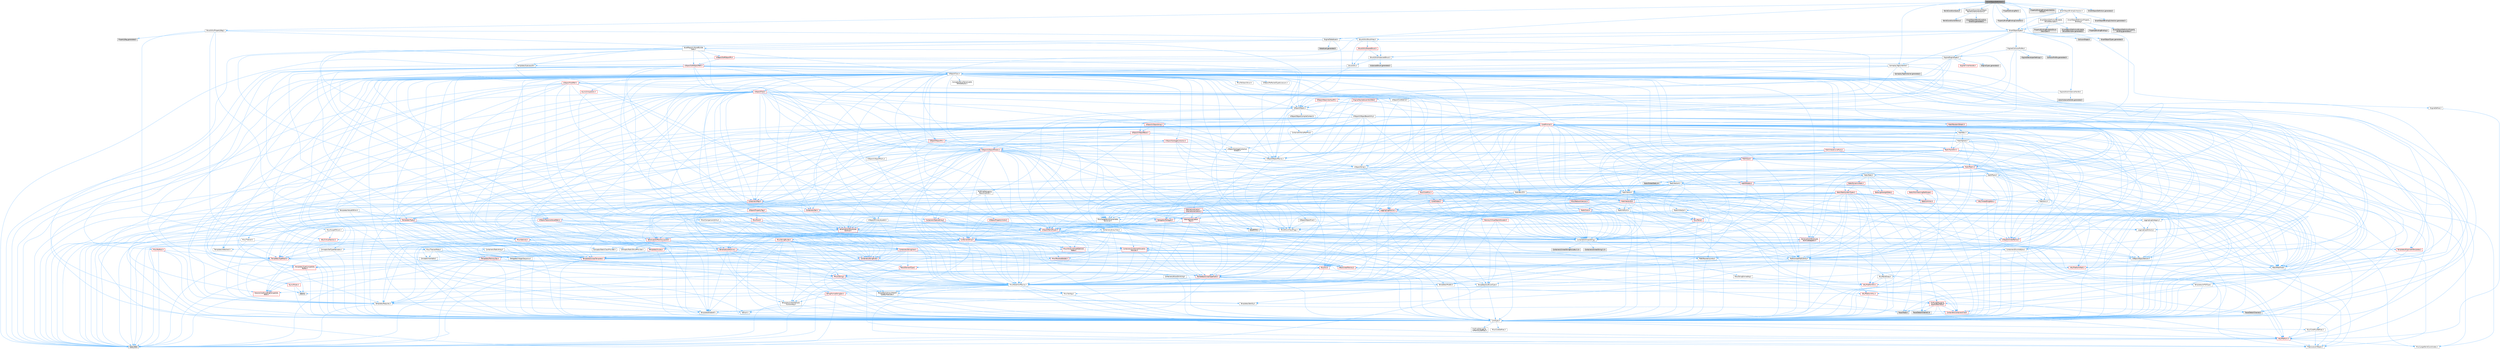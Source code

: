 digraph "SmartObjectDefinition.h"
{
 // INTERACTIVE_SVG=YES
 // LATEX_PDF_SIZE
  bgcolor="transparent";
  edge [fontname=Helvetica,fontsize=10,labelfontname=Helvetica,labelfontsize=10];
  node [fontname=Helvetica,fontsize=10,shape=box,height=0.2,width=0.4];
  Node1 [id="Node000001",label="SmartObjectDefinition.h",height=0.2,width=0.4,color="gray40", fillcolor="grey60", style="filled", fontcolor="black",tooltip=" "];
  Node1 -> Node2 [id="edge1_Node000001_Node000002",color="steelblue1",style="solid",tooltip=" "];
  Node2 [id="Node000002",label="Engine/DataAsset.h",height=0.2,width=0.4,color="grey40", fillcolor="white", style="filled",URL="$dd/d05/DataAsset_8h.html",tooltip=" "];
  Node2 -> Node3 [id="edge2_Node000002_Node000003",color="steelblue1",style="solid",tooltip=" "];
  Node3 [id="Node000003",label="UObject/ObjectMacros.h",height=0.2,width=0.4,color="grey40", fillcolor="white", style="filled",URL="$d8/d8d/ObjectMacros_8h.html",tooltip=" "];
  Node3 -> Node4 [id="edge3_Node000003_Node000004",color="steelblue1",style="solid",tooltip=" "];
  Node4 [id="Node000004",label="Misc/EnumClassFlags.h",height=0.2,width=0.4,color="grey40", fillcolor="white", style="filled",URL="$d8/de7/EnumClassFlags_8h.html",tooltip=" "];
  Node3 -> Node5 [id="edge4_Node000003_Node000005",color="steelblue1",style="solid",tooltip=" "];
  Node5 [id="Node000005",label="UObject/Script.h",height=0.2,width=0.4,color="grey40", fillcolor="white", style="filled",URL="$de/dc6/Script_8h.html",tooltip=" "];
  Node5 -> Node6 [id="edge5_Node000005_Node000006",color="steelblue1",style="solid",tooltip=" "];
  Node6 [id="Node000006",label="Delegates/Delegate.h",height=0.2,width=0.4,color="red", fillcolor="#FFF0F0", style="filled",URL="$d4/d80/Delegate_8h.html",tooltip=" "];
  Node6 -> Node7 [id="edge6_Node000006_Node000007",color="steelblue1",style="solid",tooltip=" "];
  Node7 [id="Node000007",label="CoreTypes.h",height=0.2,width=0.4,color="grey40", fillcolor="white", style="filled",URL="$dc/dec/CoreTypes_8h.html",tooltip=" "];
  Node7 -> Node8 [id="edge7_Node000007_Node000008",color="steelblue1",style="solid",tooltip=" "];
  Node8 [id="Node000008",label="HAL/Platform.h",height=0.2,width=0.4,color="red", fillcolor="#FFF0F0", style="filled",URL="$d9/dd0/Platform_8h.html",tooltip=" "];
  Node8 -> Node10 [id="edge8_Node000008_Node000010",color="steelblue1",style="solid",tooltip=" "];
  Node10 [id="Node000010",label="Misc/LargeWorldCoordinates.h",height=0.2,width=0.4,color="grey40", fillcolor="white", style="filled",URL="$d2/dcb/LargeWorldCoordinates_8h.html",tooltip=" "];
  Node8 -> Node11 [id="edge9_Node000008_Node000011",color="steelblue1",style="solid",tooltip=" "];
  Node11 [id="Node000011",label="type_traits",height=0.2,width=0.4,color="grey60", fillcolor="#E0E0E0", style="filled",tooltip=" "];
  Node8 -> Node12 [id="edge10_Node000008_Node000012",color="steelblue1",style="solid",tooltip=" "];
  Node12 [id="Node000012",label="PreprocessorHelpers.h",height=0.2,width=0.4,color="grey40", fillcolor="white", style="filled",URL="$db/ddb/PreprocessorHelpers_8h.html",tooltip=" "];
  Node7 -> Node18 [id="edge11_Node000007_Node000018",color="steelblue1",style="solid",tooltip=" "];
  Node18 [id="Node000018",label="ProfilingDebugging\l/UMemoryDefines.h",height=0.2,width=0.4,color="grey40", fillcolor="white", style="filled",URL="$d2/da2/UMemoryDefines_8h.html",tooltip=" "];
  Node7 -> Node19 [id="edge12_Node000007_Node000019",color="steelblue1",style="solid",tooltip=" "];
  Node19 [id="Node000019",label="Misc/CoreMiscDefines.h",height=0.2,width=0.4,color="grey40", fillcolor="white", style="filled",URL="$da/d38/CoreMiscDefines_8h.html",tooltip=" "];
  Node19 -> Node8 [id="edge13_Node000019_Node000008",color="steelblue1",style="solid",tooltip=" "];
  Node19 -> Node12 [id="edge14_Node000019_Node000012",color="steelblue1",style="solid",tooltip=" "];
  Node7 -> Node20 [id="edge15_Node000007_Node000020",color="steelblue1",style="solid",tooltip=" "];
  Node20 [id="Node000020",label="Misc/CoreDefines.h",height=0.2,width=0.4,color="grey40", fillcolor="white", style="filled",URL="$d3/dd2/CoreDefines_8h.html",tooltip=" "];
  Node6 -> Node21 [id="edge16_Node000006_Node000021",color="steelblue1",style="solid",tooltip=" "];
  Node21 [id="Node000021",label="Misc/AssertionMacros.h",height=0.2,width=0.4,color="grey40", fillcolor="white", style="filled",URL="$d0/dfa/AssertionMacros_8h.html",tooltip=" "];
  Node21 -> Node7 [id="edge17_Node000021_Node000007",color="steelblue1",style="solid",tooltip=" "];
  Node21 -> Node8 [id="edge18_Node000021_Node000008",color="steelblue1",style="solid",tooltip=" "];
  Node21 -> Node22 [id="edge19_Node000021_Node000022",color="steelblue1",style="solid",tooltip=" "];
  Node22 [id="Node000022",label="HAL/PlatformMisc.h",height=0.2,width=0.4,color="red", fillcolor="#FFF0F0", style="filled",URL="$d0/df5/PlatformMisc_8h.html",tooltip=" "];
  Node22 -> Node7 [id="edge20_Node000022_Node000007",color="steelblue1",style="solid",tooltip=" "];
  Node22 -> Node49 [id="edge21_Node000022_Node000049",color="steelblue1",style="solid",tooltip=" "];
  Node49 [id="Node000049",label="ProfilingDebugging\l/CpuProfilerTrace.h",height=0.2,width=0.4,color="red", fillcolor="#FFF0F0", style="filled",URL="$da/dcb/CpuProfilerTrace_8h.html",tooltip=" "];
  Node49 -> Node7 [id="edge22_Node000049_Node000007",color="steelblue1",style="solid",tooltip=" "];
  Node49 -> Node30 [id="edge23_Node000049_Node000030",color="steelblue1",style="solid",tooltip=" "];
  Node30 [id="Node000030",label="Containers/ContainersFwd.h",height=0.2,width=0.4,color="red", fillcolor="#FFF0F0", style="filled",URL="$d4/d0a/ContainersFwd_8h.html",tooltip=" "];
  Node30 -> Node8 [id="edge24_Node000030_Node000008",color="steelblue1",style="solid",tooltip=" "];
  Node30 -> Node7 [id="edge25_Node000030_Node000007",color="steelblue1",style="solid",tooltip=" "];
  Node49 -> Node12 [id="edge26_Node000049_Node000012",color="steelblue1",style="solid",tooltip=" "];
  Node49 -> Node54 [id="edge27_Node000049_Node000054",color="steelblue1",style="solid",tooltip=" "];
  Node54 [id="Node000054",label="Trace/Detail/Channel.h",height=0.2,width=0.4,color="grey60", fillcolor="#E0E0E0", style="filled",tooltip=" "];
  Node49 -> Node55 [id="edge28_Node000049_Node000055",color="steelblue1",style="solid",tooltip=" "];
  Node55 [id="Node000055",label="Trace/Detail/Channel.inl",height=0.2,width=0.4,color="grey60", fillcolor="#E0E0E0", style="filled",tooltip=" "];
  Node49 -> Node56 [id="edge29_Node000049_Node000056",color="steelblue1",style="solid",tooltip=" "];
  Node56 [id="Node000056",label="Trace/Trace.h",height=0.2,width=0.4,color="grey60", fillcolor="#E0E0E0", style="filled",tooltip=" "];
  Node21 -> Node12 [id="edge30_Node000021_Node000012",color="steelblue1",style="solid",tooltip=" "];
  Node21 -> Node57 [id="edge31_Node000021_Node000057",color="steelblue1",style="solid",tooltip=" "];
  Node57 [id="Node000057",label="Templates/EnableIf.h",height=0.2,width=0.4,color="grey40", fillcolor="white", style="filled",URL="$d7/d60/EnableIf_8h.html",tooltip=" "];
  Node57 -> Node7 [id="edge32_Node000057_Node000007",color="steelblue1",style="solid",tooltip=" "];
  Node21 -> Node58 [id="edge33_Node000021_Node000058",color="steelblue1",style="solid",tooltip=" "];
  Node58 [id="Node000058",label="Templates/IsArrayOrRefOf\lTypeByPredicate.h",height=0.2,width=0.4,color="grey40", fillcolor="white", style="filled",URL="$d6/da1/IsArrayOrRefOfTypeByPredicate_8h.html",tooltip=" "];
  Node58 -> Node7 [id="edge34_Node000058_Node000007",color="steelblue1",style="solid",tooltip=" "];
  Node21 -> Node59 [id="edge35_Node000021_Node000059",color="steelblue1",style="solid",tooltip=" "];
  Node59 [id="Node000059",label="Templates/IsValidVariadic\lFunctionArg.h",height=0.2,width=0.4,color="grey40", fillcolor="white", style="filled",URL="$d0/dc8/IsValidVariadicFunctionArg_8h.html",tooltip=" "];
  Node59 -> Node7 [id="edge36_Node000059_Node000007",color="steelblue1",style="solid",tooltip=" "];
  Node59 -> Node60 [id="edge37_Node000059_Node000060",color="steelblue1",style="solid",tooltip=" "];
  Node60 [id="Node000060",label="IsEnum.h",height=0.2,width=0.4,color="grey40", fillcolor="white", style="filled",URL="$d4/de5/IsEnum_8h.html",tooltip=" "];
  Node59 -> Node11 [id="edge38_Node000059_Node000011",color="steelblue1",style="solid",tooltip=" "];
  Node21 -> Node61 [id="edge39_Node000021_Node000061",color="steelblue1",style="solid",tooltip=" "];
  Node61 [id="Node000061",label="Traits/IsCharEncodingCompatible\lWith.h",height=0.2,width=0.4,color="red", fillcolor="#FFF0F0", style="filled",URL="$df/dd1/IsCharEncodingCompatibleWith_8h.html",tooltip=" "];
  Node61 -> Node11 [id="edge40_Node000061_Node000011",color="steelblue1",style="solid",tooltip=" "];
  Node21 -> Node63 [id="edge41_Node000021_Node000063",color="steelblue1",style="solid",tooltip=" "];
  Node63 [id="Node000063",label="Misc/VarArgs.h",height=0.2,width=0.4,color="grey40", fillcolor="white", style="filled",URL="$d5/d6f/VarArgs_8h.html",tooltip=" "];
  Node63 -> Node7 [id="edge42_Node000063_Node000007",color="steelblue1",style="solid",tooltip=" "];
  Node21 -> Node64 [id="edge43_Node000021_Node000064",color="steelblue1",style="solid",tooltip=" "];
  Node64 [id="Node000064",label="String/FormatStringSan.h",height=0.2,width=0.4,color="red", fillcolor="#FFF0F0", style="filled",URL="$d3/d8b/FormatStringSan_8h.html",tooltip=" "];
  Node64 -> Node11 [id="edge44_Node000064_Node000011",color="steelblue1",style="solid",tooltip=" "];
  Node64 -> Node7 [id="edge45_Node000064_Node000007",color="steelblue1",style="solid",tooltip=" "];
  Node64 -> Node65 [id="edge46_Node000064_Node000065",color="steelblue1",style="solid",tooltip=" "];
  Node65 [id="Node000065",label="Templates/Requires.h",height=0.2,width=0.4,color="grey40", fillcolor="white", style="filled",URL="$dc/d96/Requires_8h.html",tooltip=" "];
  Node65 -> Node57 [id="edge47_Node000065_Node000057",color="steelblue1",style="solid",tooltip=" "];
  Node65 -> Node11 [id="edge48_Node000065_Node000011",color="steelblue1",style="solid",tooltip=" "];
  Node64 -> Node66 [id="edge49_Node000064_Node000066",color="steelblue1",style="solid",tooltip=" "];
  Node66 [id="Node000066",label="Templates/Identity.h",height=0.2,width=0.4,color="grey40", fillcolor="white", style="filled",URL="$d0/dd5/Identity_8h.html",tooltip=" "];
  Node64 -> Node59 [id="edge50_Node000064_Node000059",color="steelblue1",style="solid",tooltip=" "];
  Node64 -> Node30 [id="edge51_Node000064_Node000030",color="steelblue1",style="solid",tooltip=" "];
  Node21 -> Node70 [id="edge52_Node000021_Node000070",color="steelblue1",style="solid",tooltip=" "];
  Node70 [id="Node000070",label="atomic",height=0.2,width=0.4,color="grey60", fillcolor="#E0E0E0", style="filled",tooltip=" "];
  Node6 -> Node71 [id="edge53_Node000006_Node000071",color="steelblue1",style="solid",tooltip=" "];
  Node71 [id="Node000071",label="UObject/NameTypes.h",height=0.2,width=0.4,color="red", fillcolor="#FFF0F0", style="filled",URL="$d6/d35/NameTypes_8h.html",tooltip=" "];
  Node71 -> Node7 [id="edge54_Node000071_Node000007",color="steelblue1",style="solid",tooltip=" "];
  Node71 -> Node21 [id="edge55_Node000071_Node000021",color="steelblue1",style="solid",tooltip=" "];
  Node71 -> Node72 [id="edge56_Node000071_Node000072",color="steelblue1",style="solid",tooltip=" "];
  Node72 [id="Node000072",label="HAL/UnrealMemory.h",height=0.2,width=0.4,color="red", fillcolor="#FFF0F0", style="filled",URL="$d9/d96/UnrealMemory_8h.html",tooltip=" "];
  Node72 -> Node7 [id="edge57_Node000072_Node000007",color="steelblue1",style="solid",tooltip=" "];
  Node71 -> Node93 [id="edge58_Node000071_Node000093",color="steelblue1",style="solid",tooltip=" "];
  Node93 [id="Node000093",label="Templates/UnrealTypeTraits.h",height=0.2,width=0.4,color="red", fillcolor="#FFF0F0", style="filled",URL="$d2/d2d/UnrealTypeTraits_8h.html",tooltip=" "];
  Node93 -> Node7 [id="edge59_Node000093_Node000007",color="steelblue1",style="solid",tooltip=" "];
  Node93 -> Node21 [id="edge60_Node000093_Node000021",color="steelblue1",style="solid",tooltip=" "];
  Node93 -> Node57 [id="edge61_Node000093_Node000057",color="steelblue1",style="solid",tooltip=" "];
  Node93 -> Node60 [id="edge62_Node000093_Node000060",color="steelblue1",style="solid",tooltip=" "];
  Node93 -> Node95 [id="edge63_Node000093_Node000095",color="steelblue1",style="solid",tooltip=" "];
  Node95 [id="Node000095",label="Templates/Models.h",height=0.2,width=0.4,color="grey40", fillcolor="white", style="filled",URL="$d3/d0c/Models_8h.html",tooltip=" "];
  Node95 -> Node66 [id="edge64_Node000095_Node000066",color="steelblue1",style="solid",tooltip=" "];
  Node93 -> Node96 [id="edge65_Node000093_Node000096",color="steelblue1",style="solid",tooltip=" "];
  Node96 [id="Node000096",label="Templates/IsPODType.h",height=0.2,width=0.4,color="grey40", fillcolor="white", style="filled",URL="$d7/db1/IsPODType_8h.html",tooltip=" "];
  Node96 -> Node7 [id="edge66_Node000096_Node000007",color="steelblue1",style="solid",tooltip=" "];
  Node93 -> Node97 [id="edge67_Node000093_Node000097",color="steelblue1",style="solid",tooltip=" "];
  Node97 [id="Node000097",label="Templates/IsUECoreType.h",height=0.2,width=0.4,color="grey40", fillcolor="white", style="filled",URL="$d1/db8/IsUECoreType_8h.html",tooltip=" "];
  Node97 -> Node7 [id="edge68_Node000097_Node000007",color="steelblue1",style="solid",tooltip=" "];
  Node97 -> Node11 [id="edge69_Node000097_Node000011",color="steelblue1",style="solid",tooltip=" "];
  Node71 -> Node98 [id="edge70_Node000071_Node000098",color="steelblue1",style="solid",tooltip=" "];
  Node98 [id="Node000098",label="Templates/UnrealTemplate.h",height=0.2,width=0.4,color="red", fillcolor="#FFF0F0", style="filled",URL="$d4/d24/UnrealTemplate_8h.html",tooltip=" "];
  Node98 -> Node7 [id="edge71_Node000098_Node000007",color="steelblue1",style="solid",tooltip=" "];
  Node98 -> Node72 [id="edge72_Node000098_Node000072",color="steelblue1",style="solid",tooltip=" "];
  Node98 -> Node93 [id="edge73_Node000098_Node000093",color="steelblue1",style="solid",tooltip=" "];
  Node98 -> Node65 [id="edge74_Node000098_Node000065",color="steelblue1",style="solid",tooltip=" "];
  Node98 -> Node102 [id="edge75_Node000098_Node000102",color="steelblue1",style="solid",tooltip=" "];
  Node102 [id="Node000102",label="Templates/TypeCompatible\lBytes.h",height=0.2,width=0.4,color="red", fillcolor="#FFF0F0", style="filled",URL="$df/d0a/TypeCompatibleBytes_8h.html",tooltip=" "];
  Node102 -> Node7 [id="edge76_Node000102_Node000007",color="steelblue1",style="solid",tooltip=" "];
  Node102 -> Node11 [id="edge77_Node000102_Node000011",color="steelblue1",style="solid",tooltip=" "];
  Node98 -> Node66 [id="edge78_Node000098_Node000066",color="steelblue1",style="solid",tooltip=" "];
  Node98 -> Node11 [id="edge79_Node000098_Node000011",color="steelblue1",style="solid",tooltip=" "];
  Node71 -> Node104 [id="edge80_Node000071_Node000104",color="steelblue1",style="solid",tooltip=" "];
  Node104 [id="Node000104",label="Containers/UnrealString.h",height=0.2,width=0.4,color="grey40", fillcolor="white", style="filled",URL="$d5/dba/UnrealString_8h.html",tooltip=" "];
  Node104 -> Node105 [id="edge81_Node000104_Node000105",color="steelblue1",style="solid",tooltip=" "];
  Node105 [id="Node000105",label="Containers/UnrealStringIncludes.h.inl",height=0.2,width=0.4,color="grey60", fillcolor="#E0E0E0", style="filled",tooltip=" "];
  Node104 -> Node106 [id="edge82_Node000104_Node000106",color="steelblue1",style="solid",tooltip=" "];
  Node106 [id="Node000106",label="Containers/UnrealString.h.inl",height=0.2,width=0.4,color="grey60", fillcolor="#E0E0E0", style="filled",tooltip=" "];
  Node104 -> Node107 [id="edge83_Node000104_Node000107",color="steelblue1",style="solid",tooltip=" "];
  Node107 [id="Node000107",label="Misc/StringFormatArg.h",height=0.2,width=0.4,color="grey40", fillcolor="white", style="filled",URL="$d2/d16/StringFormatArg_8h.html",tooltip=" "];
  Node107 -> Node30 [id="edge84_Node000107_Node000030",color="steelblue1",style="solid",tooltip=" "];
  Node71 -> Node108 [id="edge85_Node000071_Node000108",color="steelblue1",style="solid",tooltip=" "];
  Node108 [id="Node000108",label="HAL/CriticalSection.h",height=0.2,width=0.4,color="red", fillcolor="#FFF0F0", style="filled",URL="$d6/d90/CriticalSection_8h.html",tooltip=" "];
  Node71 -> Node24 [id="edge86_Node000071_Node000024",color="steelblue1",style="solid",tooltip=" "];
  Node24 [id="Node000024",label="Containers/StringFwd.h",height=0.2,width=0.4,color="red", fillcolor="#FFF0F0", style="filled",URL="$df/d37/StringFwd_8h.html",tooltip=" "];
  Node24 -> Node7 [id="edge87_Node000024_Node000007",color="steelblue1",style="solid",tooltip=" "];
  Node24 -> Node25 [id="edge88_Node000024_Node000025",color="steelblue1",style="solid",tooltip=" "];
  Node25 [id="Node000025",label="Traits/ElementType.h",height=0.2,width=0.4,color="red", fillcolor="#FFF0F0", style="filled",URL="$d5/d4f/ElementType_8h.html",tooltip=" "];
  Node25 -> Node8 [id="edge89_Node000025_Node000008",color="steelblue1",style="solid",tooltip=" "];
  Node25 -> Node11 [id="edge90_Node000025_Node000011",color="steelblue1",style="solid",tooltip=" "];
  Node71 -> Node176 [id="edge91_Node000071_Node000176",color="steelblue1",style="solid",tooltip=" "];
  Node176 [id="Node000176",label="UObject/UnrealNames.h",height=0.2,width=0.4,color="red", fillcolor="#FFF0F0", style="filled",URL="$d8/db1/UnrealNames_8h.html",tooltip=" "];
  Node176 -> Node7 [id="edge92_Node000176_Node000007",color="steelblue1",style="solid",tooltip=" "];
  Node71 -> Node142 [id="edge93_Node000071_Node000142",color="steelblue1",style="solid",tooltip=" "];
  Node142 [id="Node000142",label="Serialization/MemoryLayout.h",height=0.2,width=0.4,color="red", fillcolor="#FFF0F0", style="filled",URL="$d7/d66/MemoryLayout_8h.html",tooltip=" "];
  Node142 -> Node143 [id="edge94_Node000142_Node000143",color="steelblue1",style="solid",tooltip=" "];
  Node143 [id="Node000143",label="Concepts/StaticClassProvider.h",height=0.2,width=0.4,color="grey40", fillcolor="white", style="filled",URL="$dd/d83/StaticClassProvider_8h.html",tooltip=" "];
  Node142 -> Node144 [id="edge95_Node000142_Node000144",color="steelblue1",style="solid",tooltip=" "];
  Node144 [id="Node000144",label="Concepts/StaticStructProvider.h",height=0.2,width=0.4,color="grey40", fillcolor="white", style="filled",URL="$d5/d77/StaticStructProvider_8h.html",tooltip=" "];
  Node142 -> Node145 [id="edge96_Node000142_Node000145",color="steelblue1",style="solid",tooltip=" "];
  Node145 [id="Node000145",label="Containers/EnumAsByte.h",height=0.2,width=0.4,color="grey40", fillcolor="white", style="filled",URL="$d6/d9a/EnumAsByte_8h.html",tooltip=" "];
  Node145 -> Node7 [id="edge97_Node000145_Node000007",color="steelblue1",style="solid",tooltip=" "];
  Node145 -> Node96 [id="edge98_Node000145_Node000096",color="steelblue1",style="solid",tooltip=" "];
  Node145 -> Node146 [id="edge99_Node000145_Node000146",color="steelblue1",style="solid",tooltip=" "];
  Node146 [id="Node000146",label="Templates/TypeHash.h",height=0.2,width=0.4,color="red", fillcolor="#FFF0F0", style="filled",URL="$d1/d62/TypeHash_8h.html",tooltip=" "];
  Node146 -> Node7 [id="edge100_Node000146_Node000007",color="steelblue1",style="solid",tooltip=" "];
  Node146 -> Node65 [id="edge101_Node000146_Node000065",color="steelblue1",style="solid",tooltip=" "];
  Node146 -> Node147 [id="edge102_Node000146_Node000147",color="steelblue1",style="solid",tooltip=" "];
  Node147 [id="Node000147",label="Misc/Crc.h",height=0.2,width=0.4,color="red", fillcolor="#FFF0F0", style="filled",URL="$d4/dd2/Crc_8h.html",tooltip=" "];
  Node147 -> Node7 [id="edge103_Node000147_Node000007",color="steelblue1",style="solid",tooltip=" "];
  Node147 -> Node21 [id="edge104_Node000147_Node000021",color="steelblue1",style="solid",tooltip=" "];
  Node147 -> Node148 [id="edge105_Node000147_Node000148",color="steelblue1",style="solid",tooltip=" "];
  Node148 [id="Node000148",label="Misc/CString.h",height=0.2,width=0.4,color="red", fillcolor="#FFF0F0", style="filled",URL="$d2/d49/CString_8h.html",tooltip=" "];
  Node148 -> Node7 [id="edge106_Node000148_Node000007",color="steelblue1",style="solid",tooltip=" "];
  Node148 -> Node34 [id="edge107_Node000148_Node000034",color="steelblue1",style="solid",tooltip=" "];
  Node34 [id="Node000034",label="HAL/PlatformCrt.h",height=0.2,width=0.4,color="red", fillcolor="#FFF0F0", style="filled",URL="$d8/d75/PlatformCrt_8h.html",tooltip=" "];
  Node148 -> Node21 [id="edge108_Node000148_Node000021",color="steelblue1",style="solid",tooltip=" "];
  Node148 -> Node63 [id="edge109_Node000148_Node000063",color="steelblue1",style="solid",tooltip=" "];
  Node148 -> Node58 [id="edge110_Node000148_Node000058",color="steelblue1",style="solid",tooltip=" "];
  Node148 -> Node59 [id="edge111_Node000148_Node000059",color="steelblue1",style="solid",tooltip=" "];
  Node148 -> Node61 [id="edge112_Node000148_Node000061",color="steelblue1",style="solid",tooltip=" "];
  Node147 -> Node93 [id="edge113_Node000147_Node000093",color="steelblue1",style="solid",tooltip=" "];
  Node146 -> Node11 [id="edge114_Node000146_Node000011",color="steelblue1",style="solid",tooltip=" "];
  Node142 -> Node24 [id="edge115_Node000142_Node000024",color="steelblue1",style="solid",tooltip=" "];
  Node142 -> Node72 [id="edge116_Node000142_Node000072",color="steelblue1",style="solid",tooltip=" "];
  Node142 -> Node57 [id="edge117_Node000142_Node000057",color="steelblue1",style="solid",tooltip=" "];
  Node142 -> Node154 [id="edge118_Node000142_Node000154",color="steelblue1",style="solid",tooltip=" "];
  Node154 [id="Node000154",label="Templates/IsAbstract.h",height=0.2,width=0.4,color="grey40", fillcolor="white", style="filled",URL="$d8/db7/IsAbstract_8h.html",tooltip=" "];
  Node142 -> Node95 [id="edge119_Node000142_Node000095",color="steelblue1",style="solid",tooltip=" "];
  Node142 -> Node98 [id="edge120_Node000142_Node000098",color="steelblue1",style="solid",tooltip=" "];
  Node71 -> Node125 [id="edge121_Node000071_Node000125",color="steelblue1",style="solid",tooltip=" "];
  Node125 [id="Node000125",label="Misc/IntrusiveUnsetOptional\lState.h",height=0.2,width=0.4,color="red", fillcolor="#FFF0F0", style="filled",URL="$d2/d0a/IntrusiveUnsetOptionalState_8h.html",tooltip=" "];
  Node71 -> Node178 [id="edge122_Node000071_Node000178",color="steelblue1",style="solid",tooltip=" "];
  Node178 [id="Node000178",label="Misc/StringBuilder.h",height=0.2,width=0.4,color="red", fillcolor="#FFF0F0", style="filled",URL="$d4/d52/StringBuilder_8h.html",tooltip=" "];
  Node178 -> Node24 [id="edge123_Node000178_Node000024",color="steelblue1",style="solid",tooltip=" "];
  Node178 -> Node179 [id="edge124_Node000178_Node000179",color="steelblue1",style="solid",tooltip=" "];
  Node179 [id="Node000179",label="Containers/StringView.h",height=0.2,width=0.4,color="red", fillcolor="#FFF0F0", style="filled",URL="$dd/dea/StringView_8h.html",tooltip=" "];
  Node179 -> Node7 [id="edge125_Node000179_Node000007",color="steelblue1",style="solid",tooltip=" "];
  Node179 -> Node24 [id="edge126_Node000179_Node000024",color="steelblue1",style="solid",tooltip=" "];
  Node179 -> Node72 [id="edge127_Node000179_Node000072",color="steelblue1",style="solid",tooltip=" "];
  Node179 -> Node44 [id="edge128_Node000179_Node000044",color="steelblue1",style="solid",tooltip=" "];
  Node44 [id="Node000044",label="Math/NumericLimits.h",height=0.2,width=0.4,color="grey40", fillcolor="white", style="filled",URL="$df/d1b/NumericLimits_8h.html",tooltip=" "];
  Node44 -> Node7 [id="edge129_Node000044_Node000007",color="steelblue1",style="solid",tooltip=" "];
  Node179 -> Node173 [id="edge130_Node000179_Node000173",color="steelblue1",style="solid",tooltip=" "];
  Node173 [id="Node000173",label="Math/UnrealMathUtility.h",height=0.2,width=0.4,color="grey40", fillcolor="white", style="filled",URL="$db/db8/UnrealMathUtility_8h.html",tooltip=" "];
  Node173 -> Node7 [id="edge131_Node000173_Node000007",color="steelblue1",style="solid",tooltip=" "];
  Node173 -> Node21 [id="edge132_Node000173_Node000021",color="steelblue1",style="solid",tooltip=" "];
  Node173 -> Node114 [id="edge133_Node000173_Node000114",color="steelblue1",style="solid",tooltip=" "];
  Node114 [id="Node000114",label="HAL/PlatformMath.h",height=0.2,width=0.4,color="red", fillcolor="#FFF0F0", style="filled",URL="$dc/d53/PlatformMath_8h.html",tooltip=" "];
  Node114 -> Node7 [id="edge134_Node000114_Node000007",color="steelblue1",style="solid",tooltip=" "];
  Node173 -> Node31 [id="edge135_Node000173_Node000031",color="steelblue1",style="solid",tooltip=" "];
  Node31 [id="Node000031",label="Math/MathFwd.h",height=0.2,width=0.4,color="grey40", fillcolor="white", style="filled",URL="$d2/d10/MathFwd_8h.html",tooltip=" "];
  Node31 -> Node8 [id="edge136_Node000031_Node000008",color="steelblue1",style="solid",tooltip=" "];
  Node173 -> Node66 [id="edge137_Node000173_Node000066",color="steelblue1",style="solid",tooltip=" "];
  Node173 -> Node65 [id="edge138_Node000173_Node000065",color="steelblue1",style="solid",tooltip=" "];
  Node179 -> Node147 [id="edge139_Node000179_Node000147",color="steelblue1",style="solid",tooltip=" "];
  Node179 -> Node148 [id="edge140_Node000179_Node000148",color="steelblue1",style="solid",tooltip=" "];
  Node179 -> Node127 [id="edge141_Node000179_Node000127",color="steelblue1",style="solid",tooltip=" "];
  Node127 [id="Node000127",label="Misc/ReverseIterate.h",height=0.2,width=0.4,color="red", fillcolor="#FFF0F0", style="filled",URL="$db/de3/ReverseIterate_8h.html",tooltip=" "];
  Node127 -> Node8 [id="edge142_Node000127_Node000008",color="steelblue1",style="solid",tooltip=" "];
  Node179 -> Node65 [id="edge143_Node000179_Node000065",color="steelblue1",style="solid",tooltip=" "];
  Node179 -> Node98 [id="edge144_Node000179_Node000098",color="steelblue1",style="solid",tooltip=" "];
  Node179 -> Node25 [id="edge145_Node000179_Node000025",color="steelblue1",style="solid",tooltip=" "];
  Node179 -> Node61 [id="edge146_Node000179_Node000061",color="steelblue1",style="solid",tooltip=" "];
  Node179 -> Node11 [id="edge147_Node000179_Node000011",color="steelblue1",style="solid",tooltip=" "];
  Node178 -> Node7 [id="edge148_Node000178_Node000007",color="steelblue1",style="solid",tooltip=" "];
  Node178 -> Node72 [id="edge149_Node000178_Node000072",color="steelblue1",style="solid",tooltip=" "];
  Node178 -> Node21 [id="edge150_Node000178_Node000021",color="steelblue1",style="solid",tooltip=" "];
  Node178 -> Node148 [id="edge151_Node000178_Node000148",color="steelblue1",style="solid",tooltip=" "];
  Node178 -> Node57 [id="edge152_Node000178_Node000057",color="steelblue1",style="solid",tooltip=" "];
  Node178 -> Node58 [id="edge153_Node000178_Node000058",color="steelblue1",style="solid",tooltip=" "];
  Node178 -> Node59 [id="edge154_Node000178_Node000059",color="steelblue1",style="solid",tooltip=" "];
  Node178 -> Node65 [id="edge155_Node000178_Node000065",color="steelblue1",style="solid",tooltip=" "];
  Node178 -> Node98 [id="edge156_Node000178_Node000098",color="steelblue1",style="solid",tooltip=" "];
  Node178 -> Node93 [id="edge157_Node000178_Node000093",color="steelblue1",style="solid",tooltip=" "];
  Node178 -> Node61 [id="edge158_Node000178_Node000061",color="steelblue1",style="solid",tooltip=" "];
  Node178 -> Node11 [id="edge159_Node000178_Node000011",color="steelblue1",style="solid",tooltip=" "];
  Node71 -> Node56 [id="edge160_Node000071_Node000056",color="steelblue1",style="solid",tooltip=" "];
  Node6 -> Node213 [id="edge161_Node000006_Node000213",color="steelblue1",style="solid",tooltip=" "];
  Node213 [id="Node000213",label="Delegates/IntegerSequence.h",height=0.2,width=0.4,color="grey40", fillcolor="white", style="filled",URL="$d2/dcc/IntegerSequence_8h.html",tooltip=" "];
  Node213 -> Node7 [id="edge162_Node000213_Node000007",color="steelblue1",style="solid",tooltip=" "];
  Node6 -> Node225 [id="edge163_Node000006_Node000225",color="steelblue1",style="solid",tooltip=" "];
  Node225 [id="Node000225",label="AutoRTFM.h",height=0.2,width=0.4,color="grey60", fillcolor="#E0E0E0", style="filled",tooltip=" "];
  Node5 -> Node245 [id="edge164_Node000005_Node000245",color="steelblue1",style="solid",tooltip=" "];
  Node245 [id="Node000245",label="HAL/ThreadSingleton.h",height=0.2,width=0.4,color="red", fillcolor="#FFF0F0", style="filled",URL="$d0/dd5/ThreadSingleton_8h.html",tooltip=" "];
  Node245 -> Node7 [id="edge165_Node000245_Node000007",color="steelblue1",style="solid",tooltip=" "];
  Node5 -> Node247 [id="edge166_Node000005_Node000247",color="steelblue1",style="solid",tooltip=" "];
  Node247 [id="Node000247",label="Stats/Stats.h",height=0.2,width=0.4,color="grey40", fillcolor="white", style="filled",URL="$dc/d09/Stats_8h.html",tooltip=" "];
  Node247 -> Node215 [id="edge167_Node000247_Node000215",color="steelblue1",style="solid",tooltip=" "];
  Node215 [id="Node000215",label="CoreGlobals.h",height=0.2,width=0.4,color="red", fillcolor="#FFF0F0", style="filled",URL="$d5/d8c/CoreGlobals_8h.html",tooltip=" "];
  Node215 -> Node104 [id="edge168_Node000215_Node000104",color="steelblue1",style="solid",tooltip=" "];
  Node215 -> Node7 [id="edge169_Node000215_Node000007",color="steelblue1",style="solid",tooltip=" "];
  Node215 -> Node219 [id="edge170_Node000215_Node000219",color="steelblue1",style="solid",tooltip=" "];
  Node219 [id="Node000219",label="Logging/LogMacros.h",height=0.2,width=0.4,color="red", fillcolor="#FFF0F0", style="filled",URL="$d0/d16/LogMacros_8h.html",tooltip=" "];
  Node219 -> Node104 [id="edge171_Node000219_Node000104",color="steelblue1",style="solid",tooltip=" "];
  Node219 -> Node7 [id="edge172_Node000219_Node000007",color="steelblue1",style="solid",tooltip=" "];
  Node219 -> Node12 [id="edge173_Node000219_Node000012",color="steelblue1",style="solid",tooltip=" "];
  Node219 -> Node220 [id="edge174_Node000219_Node000220",color="steelblue1",style="solid",tooltip=" "];
  Node220 [id="Node000220",label="Logging/LogCategory.h",height=0.2,width=0.4,color="grey40", fillcolor="white", style="filled",URL="$d9/d36/LogCategory_8h.html",tooltip=" "];
  Node220 -> Node7 [id="edge175_Node000220_Node000007",color="steelblue1",style="solid",tooltip=" "];
  Node220 -> Node79 [id="edge176_Node000220_Node000079",color="steelblue1",style="solid",tooltip=" "];
  Node79 [id="Node000079",label="Logging/LogVerbosity.h",height=0.2,width=0.4,color="grey40", fillcolor="white", style="filled",URL="$d2/d8f/LogVerbosity_8h.html",tooltip=" "];
  Node79 -> Node7 [id="edge177_Node000079_Node000007",color="steelblue1",style="solid",tooltip=" "];
  Node220 -> Node71 [id="edge178_Node000220_Node000071",color="steelblue1",style="solid",tooltip=" "];
  Node219 -> Node79 [id="edge179_Node000219_Node000079",color="steelblue1",style="solid",tooltip=" "];
  Node219 -> Node21 [id="edge180_Node000219_Node000021",color="steelblue1",style="solid",tooltip=" "];
  Node219 -> Node63 [id="edge181_Node000219_Node000063",color="steelblue1",style="solid",tooltip=" "];
  Node219 -> Node64 [id="edge182_Node000219_Node000064",color="steelblue1",style="solid",tooltip=" "];
  Node219 -> Node57 [id="edge183_Node000219_Node000057",color="steelblue1",style="solid",tooltip=" "];
  Node219 -> Node58 [id="edge184_Node000219_Node000058",color="steelblue1",style="solid",tooltip=" "];
  Node219 -> Node59 [id="edge185_Node000219_Node000059",color="steelblue1",style="solid",tooltip=" "];
  Node219 -> Node61 [id="edge186_Node000219_Node000061",color="steelblue1",style="solid",tooltip=" "];
  Node219 -> Node11 [id="edge187_Node000219_Node000011",color="steelblue1",style="solid",tooltip=" "];
  Node215 -> Node4 [id="edge188_Node000215_Node000004",color="steelblue1",style="solid",tooltip=" "];
  Node215 -> Node49 [id="edge189_Node000215_Node000049",color="steelblue1",style="solid",tooltip=" "];
  Node215 -> Node71 [id="edge190_Node000215_Node000071",color="steelblue1",style="solid",tooltip=" "];
  Node215 -> Node70 [id="edge191_Node000215_Node000070",color="steelblue1",style="solid",tooltip=" "];
  Node247 -> Node7 [id="edge192_Node000247_Node000007",color="steelblue1",style="solid",tooltip=" "];
  Node247 -> Node248 [id="edge193_Node000247_Node000248",color="steelblue1",style="solid",tooltip=" "];
  Node248 [id="Node000248",label="StatsCommon.h",height=0.2,width=0.4,color="red", fillcolor="#FFF0F0", style="filled",URL="$df/d16/StatsCommon_8h.html",tooltip=" "];
  Node248 -> Node7 [id="edge194_Node000248_Node000007",color="steelblue1",style="solid",tooltip=" "];
  Node248 -> Node4 [id="edge195_Node000248_Node000004",color="steelblue1",style="solid",tooltip=" "];
  Node247 -> Node249 [id="edge196_Node000247_Node000249",color="steelblue1",style="solid",tooltip=" "];
  Node249 [id="Node000249",label="Stats/DynamicStats.h",height=0.2,width=0.4,color="red", fillcolor="#FFF0F0", style="filled",URL="$dc/d24/DynamicStats_8h.html",tooltip=" "];
  Node249 -> Node250 [id="edge197_Node000249_Node000250",color="steelblue1",style="solid",tooltip=" "];
  Node250 [id="Node000250",label="Stats/LightweightStats.h",height=0.2,width=0.4,color="red", fillcolor="#FFF0F0", style="filled",URL="$d5/d66/LightweightStats_8h.html",tooltip=" "];
  Node250 -> Node7 [id="edge198_Node000250_Node000007",color="steelblue1",style="solid",tooltip=" "];
  Node250 -> Node215 [id="edge199_Node000250_Node000215",color="steelblue1",style="solid",tooltip=" "];
  Node250 -> Node248 [id="edge200_Node000250_Node000248",color="steelblue1",style="solid",tooltip=" "];
  Node249 -> Node251 [id="edge201_Node000249_Node000251",color="steelblue1",style="solid",tooltip=" "];
  Node251 [id="Node000251",label="Stats/StatsSystemTypes.h",height=0.2,width=0.4,color="red", fillcolor="#FFF0F0", style="filled",URL="$d1/d5a/StatsSystemTypes_8h.html",tooltip=" "];
  Node251 -> Node19 [id="edge202_Node000251_Node000019",color="steelblue1",style="solid",tooltip=" "];
  Node251 -> Node124 [id="edge203_Node000251_Node000124",color="steelblue1",style="solid",tooltip=" "];
  Node124 [id="Node000124",label="Containers/Array.h",height=0.2,width=0.4,color="red", fillcolor="#FFF0F0", style="filled",URL="$df/dd0/Array_8h.html",tooltip=" "];
  Node124 -> Node7 [id="edge204_Node000124_Node000007",color="steelblue1",style="solid",tooltip=" "];
  Node124 -> Node21 [id="edge205_Node000124_Node000021",color="steelblue1",style="solid",tooltip=" "];
  Node124 -> Node125 [id="edge206_Node000124_Node000125",color="steelblue1",style="solid",tooltip=" "];
  Node124 -> Node127 [id="edge207_Node000124_Node000127",color="steelblue1",style="solid",tooltip=" "];
  Node124 -> Node72 [id="edge208_Node000124_Node000072",color="steelblue1",style="solid",tooltip=" "];
  Node124 -> Node93 [id="edge209_Node000124_Node000093",color="steelblue1",style="solid",tooltip=" "];
  Node124 -> Node98 [id="edge210_Node000124_Node000098",color="steelblue1",style="solid",tooltip=" "];
  Node124 -> Node129 [id="edge211_Node000124_Node000129",color="steelblue1",style="solid",tooltip=" "];
  Node129 [id="Node000129",label="Containers/AllowShrinking.h",height=0.2,width=0.4,color="grey40", fillcolor="white", style="filled",URL="$d7/d1a/AllowShrinking_8h.html",tooltip=" "];
  Node129 -> Node7 [id="edge212_Node000129_Node000007",color="steelblue1",style="solid",tooltip=" "];
  Node124 -> Node112 [id="edge213_Node000124_Node000112",color="steelblue1",style="solid",tooltip=" "];
  Node112 [id="Node000112",label="Containers/ContainerAllocation\lPolicies.h",height=0.2,width=0.4,color="red", fillcolor="#FFF0F0", style="filled",URL="$d7/dff/ContainerAllocationPolicies_8h.html",tooltip=" "];
  Node112 -> Node7 [id="edge214_Node000112_Node000007",color="steelblue1",style="solid",tooltip=" "];
  Node112 -> Node112 [id="edge215_Node000112_Node000112",color="steelblue1",style="solid",tooltip=" "];
  Node112 -> Node114 [id="edge216_Node000112_Node000114",color="steelblue1",style="solid",tooltip=" "];
  Node112 -> Node72 [id="edge217_Node000112_Node000072",color="steelblue1",style="solid",tooltip=" "];
  Node112 -> Node44 [id="edge218_Node000112_Node000044",color="steelblue1",style="solid",tooltip=" "];
  Node112 -> Node21 [id="edge219_Node000112_Node000021",color="steelblue1",style="solid",tooltip=" "];
  Node112 -> Node123 [id="edge220_Node000112_Node000123",color="steelblue1",style="solid",tooltip=" "];
  Node123 [id="Node000123",label="Templates/MemoryOps.h",height=0.2,width=0.4,color="red", fillcolor="#FFF0F0", style="filled",URL="$db/dea/MemoryOps_8h.html",tooltip=" "];
  Node123 -> Node7 [id="edge221_Node000123_Node000007",color="steelblue1",style="solid",tooltip=" "];
  Node123 -> Node72 [id="edge222_Node000123_Node000072",color="steelblue1",style="solid",tooltip=" "];
  Node123 -> Node65 [id="edge223_Node000123_Node000065",color="steelblue1",style="solid",tooltip=" "];
  Node123 -> Node93 [id="edge224_Node000123_Node000093",color="steelblue1",style="solid",tooltip=" "];
  Node123 -> Node11 [id="edge225_Node000123_Node000011",color="steelblue1",style="solid",tooltip=" "];
  Node112 -> Node102 [id="edge226_Node000112_Node000102",color="steelblue1",style="solid",tooltip=" "];
  Node112 -> Node11 [id="edge227_Node000112_Node000011",color="steelblue1",style="solid",tooltip=" "];
  Node124 -> Node131 [id="edge228_Node000124_Node000131",color="steelblue1",style="solid",tooltip=" "];
  Node131 [id="Node000131",label="Serialization/Archive.h",height=0.2,width=0.4,color="red", fillcolor="#FFF0F0", style="filled",URL="$d7/d3b/Archive_8h.html",tooltip=" "];
  Node131 -> Node7 [id="edge229_Node000131_Node000007",color="steelblue1",style="solid",tooltip=" "];
  Node131 -> Node31 [id="edge230_Node000131_Node000031",color="steelblue1",style="solid",tooltip=" "];
  Node131 -> Node21 [id="edge231_Node000131_Node000021",color="steelblue1",style="solid",tooltip=" "];
  Node131 -> Node63 [id="edge232_Node000131_Node000063",color="steelblue1",style="solid",tooltip=" "];
  Node131 -> Node57 [id="edge233_Node000131_Node000057",color="steelblue1",style="solid",tooltip=" "];
  Node131 -> Node58 [id="edge234_Node000131_Node000058",color="steelblue1",style="solid",tooltip=" "];
  Node131 -> Node59 [id="edge235_Node000131_Node000059",color="steelblue1",style="solid",tooltip=" "];
  Node131 -> Node98 [id="edge236_Node000131_Node000098",color="steelblue1",style="solid",tooltip=" "];
  Node131 -> Node61 [id="edge237_Node000131_Node000061",color="steelblue1",style="solid",tooltip=" "];
  Node131 -> Node140 [id="edge238_Node000131_Node000140",color="steelblue1",style="solid",tooltip=" "];
  Node140 [id="Node000140",label="UObject/ObjectVersion.h",height=0.2,width=0.4,color="grey40", fillcolor="white", style="filled",URL="$da/d63/ObjectVersion_8h.html",tooltip=" "];
  Node140 -> Node7 [id="edge239_Node000140_Node000007",color="steelblue1",style="solid",tooltip=" "];
  Node124 -> Node168 [id="edge240_Node000124_Node000168",color="steelblue1",style="solid",tooltip=" "];
  Node168 [id="Node000168",label="Concepts/GetTypeHashable.h",height=0.2,width=0.4,color="grey40", fillcolor="white", style="filled",URL="$d3/da2/GetTypeHashable_8h.html",tooltip=" "];
  Node168 -> Node7 [id="edge241_Node000168_Node000007",color="steelblue1",style="solid",tooltip=" "];
  Node168 -> Node146 [id="edge242_Node000168_Node000146",color="steelblue1",style="solid",tooltip=" "];
  Node124 -> Node157 [id="edge243_Node000124_Node000157",color="steelblue1",style="solid",tooltip=" "];
  Node157 [id="Node000157",label="Templates/Invoke.h",height=0.2,width=0.4,color="red", fillcolor="#FFF0F0", style="filled",URL="$d7/deb/Invoke_8h.html",tooltip=" "];
  Node157 -> Node7 [id="edge244_Node000157_Node000007",color="steelblue1",style="solid",tooltip=" "];
  Node157 -> Node98 [id="edge245_Node000157_Node000098",color="steelblue1",style="solid",tooltip=" "];
  Node157 -> Node11 [id="edge246_Node000157_Node000011",color="steelblue1",style="solid",tooltip=" "];
  Node124 -> Node65 [id="edge247_Node000124_Node000065",color="steelblue1",style="solid",tooltip=" "];
  Node124 -> Node174 [id="edge248_Node000124_Node000174",color="steelblue1",style="solid",tooltip=" "];
  Node174 [id="Node000174",label="Templates/AlignmentTemplates.h",height=0.2,width=0.4,color="red", fillcolor="#FFF0F0", style="filled",URL="$dd/d32/AlignmentTemplates_8h.html",tooltip=" "];
  Node174 -> Node7 [id="edge249_Node000174_Node000007",color="steelblue1",style="solid",tooltip=" "];
  Node124 -> Node25 [id="edge250_Node000124_Node000025",color="steelblue1",style="solid",tooltip=" "];
  Node124 -> Node11 [id="edge251_Node000124_Node000011",color="steelblue1",style="solid",tooltip=" "];
  Node251 -> Node112 [id="edge252_Node000251_Node000112",color="steelblue1",style="solid",tooltip=" "];
  Node251 -> Node104 [id="edge253_Node000251_Node000104",color="steelblue1",style="solid",tooltip=" "];
  Node251 -> Node215 [id="edge254_Node000251_Node000215",color="steelblue1",style="solid",tooltip=" "];
  Node251 -> Node7 [id="edge255_Node000251_Node000007",color="steelblue1",style="solid",tooltip=" "];
  Node251 -> Node6 [id="edge256_Node000251_Node000006",color="steelblue1",style="solid",tooltip=" "];
  Node251 -> Node34 [id="edge257_Node000251_Node000034",color="steelblue1",style="solid",tooltip=" "];
  Node251 -> Node22 [id="edge258_Node000251_Node000022",color="steelblue1",style="solid",tooltip=" "];
  Node251 -> Node72 [id="edge259_Node000251_Node000072",color="steelblue1",style="solid",tooltip=" "];
  Node251 -> Node264 [id="edge260_Node000251_Node000264",color="steelblue1",style="solid",tooltip=" "];
  Node264 [id="Node000264",label="Math/Color.h",height=0.2,width=0.4,color="red", fillcolor="#FFF0F0", style="filled",URL="$dd/dac/Color_8h.html",tooltip=" "];
  Node264 -> Node124 [id="edge261_Node000264_Node000124",color="steelblue1",style="solid",tooltip=" "];
  Node264 -> Node104 [id="edge262_Node000264_Node000104",color="steelblue1",style="solid",tooltip=" "];
  Node264 -> Node7 [id="edge263_Node000264_Node000007",color="steelblue1",style="solid",tooltip=" "];
  Node264 -> Node12 [id="edge264_Node000264_Node000012",color="steelblue1",style="solid",tooltip=" "];
  Node264 -> Node31 [id="edge265_Node000264_Node000031",color="steelblue1",style="solid",tooltip=" "];
  Node264 -> Node173 [id="edge266_Node000264_Node000173",color="steelblue1",style="solid",tooltip=" "];
  Node264 -> Node21 [id="edge267_Node000264_Node000021",color="steelblue1",style="solid",tooltip=" "];
  Node264 -> Node147 [id="edge268_Node000264_Node000147",color="steelblue1",style="solid",tooltip=" "];
  Node264 -> Node265 [id="edge269_Node000264_Node000265",color="steelblue1",style="solid",tooltip=" "];
  Node265 [id="Node000265",label="Misc/Parse.h",height=0.2,width=0.4,color="red", fillcolor="#FFF0F0", style="filled",URL="$dc/d71/Parse_8h.html",tooltip=" "];
  Node265 -> Node24 [id="edge270_Node000265_Node000024",color="steelblue1",style="solid",tooltip=" "];
  Node265 -> Node104 [id="edge271_Node000265_Node000104",color="steelblue1",style="solid",tooltip=" "];
  Node265 -> Node7 [id="edge272_Node000265_Node000007",color="steelblue1",style="solid",tooltip=" "];
  Node265 -> Node34 [id="edge273_Node000265_Node000034",color="steelblue1",style="solid",tooltip=" "];
  Node265 -> Node4 [id="edge274_Node000265_Node000004",color="steelblue1",style="solid",tooltip=" "];
  Node264 -> Node131 [id="edge275_Node000264_Node000131",color="steelblue1",style="solid",tooltip=" "];
  Node264 -> Node142 [id="edge276_Node000264_Node000142",color="steelblue1",style="solid",tooltip=" "];
  Node264 -> Node193 [id="edge277_Node000264_Node000193",color="steelblue1",style="solid",tooltip=" "];
  Node193 [id="Node000193",label="Serialization/Structured\lArchive.h",height=0.2,width=0.4,color="red", fillcolor="#FFF0F0", style="filled",URL="$d9/d1e/StructuredArchive_8h.html",tooltip=" "];
  Node193 -> Node124 [id="edge278_Node000193_Node000124",color="steelblue1",style="solid",tooltip=" "];
  Node193 -> Node112 [id="edge279_Node000193_Node000112",color="steelblue1",style="solid",tooltip=" "];
  Node193 -> Node7 [id="edge280_Node000193_Node000007",color="steelblue1",style="solid",tooltip=" "];
  Node193 -> Node131 [id="edge281_Node000193_Node000131",color="steelblue1",style="solid",tooltip=" "];
  Node193 -> Node197 [id="edge282_Node000193_Node000197",color="steelblue1",style="solid",tooltip=" "];
  Node197 [id="Node000197",label="Serialization/Structured\lArchiveAdapters.h",height=0.2,width=0.4,color="red", fillcolor="#FFF0F0", style="filled",URL="$d3/de1/StructuredArchiveAdapters_8h.html",tooltip=" "];
  Node197 -> Node7 [id="edge283_Node000197_Node000007",color="steelblue1",style="solid",tooltip=" "];
  Node197 -> Node198 [id="edge284_Node000197_Node000198",color="steelblue1",style="solid",tooltip=" "];
  Node198 [id="Node000198",label="Concepts/Insertable.h",height=0.2,width=0.4,color="grey40", fillcolor="white", style="filled",URL="$d8/d3b/Insertable_8h.html",tooltip=" "];
  Node197 -> Node95 [id="edge285_Node000197_Node000095",color="steelblue1",style="solid",tooltip=" "];
  Node251 -> Node44 [id="edge286_Node000251_Node000044",color="steelblue1",style="solid",tooltip=" "];
  Node251 -> Node21 [id="edge287_Node000251_Node000021",color="steelblue1",style="solid",tooltip=" "];
  Node251 -> Node148 [id="edge288_Node000251_Node000148",color="steelblue1",style="solid",tooltip=" "];
  Node251 -> Node4 [id="edge289_Node000251_Node000004",color="steelblue1",style="solid",tooltip=" "];
  Node251 -> Node49 [id="edge290_Node000251_Node000049",color="steelblue1",style="solid",tooltip=" "];
  Node251 -> Node248 [id="edge291_Node000251_Node000248",color="steelblue1",style="solid",tooltip=" "];
  Node251 -> Node102 [id="edge292_Node000251_Node000102",color="steelblue1",style="solid",tooltip=" "];
  Node251 -> Node98 [id="edge293_Node000251_Node000098",color="steelblue1",style="solid",tooltip=" "];
  Node251 -> Node54 [id="edge294_Node000251_Node000054",color="steelblue1",style="solid",tooltip=" "];
  Node251 -> Node55 [id="edge295_Node000251_Node000055",color="steelblue1",style="solid",tooltip=" "];
  Node251 -> Node56 [id="edge296_Node000251_Node000056",color="steelblue1",style="solid",tooltip=" "];
  Node251 -> Node71 [id="edge297_Node000251_Node000071",color="steelblue1",style="solid",tooltip=" "];
  Node251 -> Node176 [id="edge298_Node000251_Node000176",color="steelblue1",style="solid",tooltip=" "];
  Node247 -> Node271 [id="edge299_Node000247_Node000271",color="steelblue1",style="solid",tooltip=" "];
  Node271 [id="Node000271",label="Stats/HitchTrackingStatScope.h",height=0.2,width=0.4,color="red", fillcolor="#FFF0F0", style="filled",URL="$d2/d93/HitchTrackingStatScope_8h.html",tooltip=" "];
  Node271 -> Node7 [id="edge300_Node000271_Node000007",color="steelblue1",style="solid",tooltip=" "];
  Node271 -> Node248 [id="edge301_Node000271_Node000248",color="steelblue1",style="solid",tooltip=" "];
  Node247 -> Node250 [id="edge302_Node000247_Node000250",color="steelblue1",style="solid",tooltip=" "];
  Node247 -> Node251 [id="edge303_Node000247_Node000251",color="steelblue1",style="solid",tooltip=" "];
  Node247 -> Node272 [id="edge304_Node000247_Node000272",color="steelblue1",style="solid",tooltip=" "];
  Node272 [id="Node000272",label="Stats/GlobalStats.inl",height=0.2,width=0.4,color="grey60", fillcolor="#E0E0E0", style="filled",tooltip=" "];
  Node5 -> Node4 [id="edge305_Node000005_Node000004",color="steelblue1",style="solid",tooltip=" "];
  Node5 -> Node273 [id="edge306_Node000005_Node000273",color="steelblue1",style="solid",tooltip=" "];
  Node273 [id="Node000273",label="Misc/CoreMisc.h",height=0.2,width=0.4,color="red", fillcolor="#FFF0F0", style="filled",URL="$d8/d97/CoreMisc_8h.html",tooltip=" "];
  Node273 -> Node124 [id="edge307_Node000273_Node000124",color="steelblue1",style="solid",tooltip=" "];
  Node273 -> Node112 [id="edge308_Node000273_Node000112",color="steelblue1",style="solid",tooltip=" "];
  Node273 -> Node186 [id="edge309_Node000273_Node000186",color="steelblue1",style="solid",tooltip=" "];
  Node186 [id="Node000186",label="Containers/Map.h",height=0.2,width=0.4,color="red", fillcolor="#FFF0F0", style="filled",URL="$df/d79/Map_8h.html",tooltip=" "];
  Node186 -> Node7 [id="edge310_Node000186_Node000007",color="steelblue1",style="solid",tooltip=" "];
  Node186 -> Node188 [id="edge311_Node000186_Node000188",color="steelblue1",style="solid",tooltip=" "];
  Node188 [id="Node000188",label="Containers/Set.h",height=0.2,width=0.4,color="red", fillcolor="#FFF0F0", style="filled",URL="$d4/d45/Set_8h.html",tooltip=" "];
  Node188 -> Node112 [id="edge312_Node000188_Node000112",color="steelblue1",style="solid",tooltip=" "];
  Node188 -> Node190 [id="edge313_Node000188_Node000190",color="steelblue1",style="solid",tooltip=" "];
  Node190 [id="Node000190",label="Containers/SparseArray.h",height=0.2,width=0.4,color="red", fillcolor="#FFF0F0", style="filled",URL="$d5/dbf/SparseArray_8h.html",tooltip=" "];
  Node190 -> Node7 [id="edge314_Node000190_Node000007",color="steelblue1",style="solid",tooltip=" "];
  Node190 -> Node21 [id="edge315_Node000190_Node000021",color="steelblue1",style="solid",tooltip=" "];
  Node190 -> Node72 [id="edge316_Node000190_Node000072",color="steelblue1",style="solid",tooltip=" "];
  Node190 -> Node93 [id="edge317_Node000190_Node000093",color="steelblue1",style="solid",tooltip=" "];
  Node190 -> Node98 [id="edge318_Node000190_Node000098",color="steelblue1",style="solid",tooltip=" "];
  Node190 -> Node112 [id="edge319_Node000190_Node000112",color="steelblue1",style="solid",tooltip=" "];
  Node190 -> Node124 [id="edge320_Node000190_Node000124",color="steelblue1",style="solid",tooltip=" "];
  Node190 -> Node173 [id="edge321_Node000190_Node000173",color="steelblue1",style="solid",tooltip=" "];
  Node190 -> Node193 [id="edge322_Node000190_Node000193",color="steelblue1",style="solid",tooltip=" "];
  Node190 -> Node104 [id="edge323_Node000190_Node000104",color="steelblue1",style="solid",tooltip=" "];
  Node190 -> Node125 [id="edge324_Node000190_Node000125",color="steelblue1",style="solid",tooltip=" "];
  Node188 -> Node30 [id="edge325_Node000188_Node000030",color="steelblue1",style="solid",tooltip=" "];
  Node188 -> Node173 [id="edge326_Node000188_Node000173",color="steelblue1",style="solid",tooltip=" "];
  Node188 -> Node21 [id="edge327_Node000188_Node000021",color="steelblue1",style="solid",tooltip=" "];
  Node188 -> Node193 [id="edge328_Node000188_Node000193",color="steelblue1",style="solid",tooltip=" "];
  Node188 -> Node146 [id="edge329_Node000188_Node000146",color="steelblue1",style="solid",tooltip=" "];
  Node188 -> Node98 [id="edge330_Node000188_Node000098",color="steelblue1",style="solid",tooltip=" "];
  Node188 -> Node11 [id="edge331_Node000188_Node000011",color="steelblue1",style="solid",tooltip=" "];
  Node186 -> Node104 [id="edge332_Node000186_Node000104",color="steelblue1",style="solid",tooltip=" "];
  Node186 -> Node21 [id="edge333_Node000186_Node000021",color="steelblue1",style="solid",tooltip=" "];
  Node186 -> Node212 [id="edge334_Node000186_Node000212",color="steelblue1",style="solid",tooltip=" "];
  Node212 [id="Node000212",label="Templates/Tuple.h",height=0.2,width=0.4,color="red", fillcolor="#FFF0F0", style="filled",URL="$d2/d4f/Tuple_8h.html",tooltip=" "];
  Node212 -> Node7 [id="edge335_Node000212_Node000007",color="steelblue1",style="solid",tooltip=" "];
  Node212 -> Node98 [id="edge336_Node000212_Node000098",color="steelblue1",style="solid",tooltip=" "];
  Node212 -> Node213 [id="edge337_Node000212_Node000213",color="steelblue1",style="solid",tooltip=" "];
  Node212 -> Node157 [id="edge338_Node000212_Node000157",color="steelblue1",style="solid",tooltip=" "];
  Node212 -> Node193 [id="edge339_Node000212_Node000193",color="steelblue1",style="solid",tooltip=" "];
  Node212 -> Node142 [id="edge340_Node000212_Node000142",color="steelblue1",style="solid",tooltip=" "];
  Node212 -> Node65 [id="edge341_Node000212_Node000065",color="steelblue1",style="solid",tooltip=" "];
  Node212 -> Node146 [id="edge342_Node000212_Node000146",color="steelblue1",style="solid",tooltip=" "];
  Node212 -> Node11 [id="edge343_Node000212_Node000011",color="steelblue1",style="solid",tooltip=" "];
  Node186 -> Node98 [id="edge344_Node000186_Node000098",color="steelblue1",style="solid",tooltip=" "];
  Node186 -> Node93 [id="edge345_Node000186_Node000093",color="steelblue1",style="solid",tooltip=" "];
  Node186 -> Node11 [id="edge346_Node000186_Node000011",color="steelblue1",style="solid",tooltip=" "];
  Node273 -> Node104 [id="edge347_Node000273_Node000104",color="steelblue1",style="solid",tooltip=" "];
  Node273 -> Node215 [id="edge348_Node000273_Node000215",color="steelblue1",style="solid",tooltip=" "];
  Node273 -> Node7 [id="edge349_Node000273_Node000007",color="steelblue1",style="solid",tooltip=" "];
  Node273 -> Node245 [id="edge350_Node000273_Node000245",color="steelblue1",style="solid",tooltip=" "];
  Node273 -> Node79 [id="edge351_Node000273_Node000079",color="steelblue1",style="solid",tooltip=" "];
  Node273 -> Node274 [id="edge352_Node000273_Node000274",color="steelblue1",style="solid",tooltip=" "];
  Node274 [id="Node000274",label="Math/IntPoint.h",height=0.2,width=0.4,color="grey40", fillcolor="white", style="filled",URL="$d3/df7/IntPoint_8h.html",tooltip=" "];
  Node274 -> Node7 [id="edge353_Node000274_Node000007",color="steelblue1",style="solid",tooltip=" "];
  Node274 -> Node21 [id="edge354_Node000274_Node000021",color="steelblue1",style="solid",tooltip=" "];
  Node274 -> Node265 [id="edge355_Node000274_Node000265",color="steelblue1",style="solid",tooltip=" "];
  Node274 -> Node31 [id="edge356_Node000274_Node000031",color="steelblue1",style="solid",tooltip=" "];
  Node274 -> Node173 [id="edge357_Node000274_Node000173",color="steelblue1",style="solid",tooltip=" "];
  Node274 -> Node104 [id="edge358_Node000274_Node000104",color="steelblue1",style="solid",tooltip=" "];
  Node274 -> Node193 [id="edge359_Node000274_Node000193",color="steelblue1",style="solid",tooltip=" "];
  Node274 -> Node146 [id="edge360_Node000274_Node000146",color="steelblue1",style="solid",tooltip=" "];
  Node274 -> Node275 [id="edge361_Node000274_Node000275",color="steelblue1",style="solid",tooltip=" "];
  Node275 [id="Node000275",label="Misc/LargeWorldCoordinates\lSerializer.h",height=0.2,width=0.4,color="grey40", fillcolor="white", style="filled",URL="$d7/df9/LargeWorldCoordinatesSerializer_8h.html",tooltip=" "];
  Node275 -> Node71 [id="edge362_Node000275_Node000071",color="steelblue1",style="solid",tooltip=" "];
  Node275 -> Node140 [id="edge363_Node000275_Node000140",color="steelblue1",style="solid",tooltip=" "];
  Node275 -> Node193 [id="edge364_Node000275_Node000193",color="steelblue1",style="solid",tooltip=" "];
  Node273 -> Node71 [id="edge365_Node000273_Node000071",color="steelblue1",style="solid",tooltip=" "];
  Node5 -> Node276 [id="edge366_Node000005_Node000276",color="steelblue1",style="solid",tooltip=" "];
  Node276 [id="Node000276",label="Memory/VirtualStackAllocator.h",height=0.2,width=0.4,color="red", fillcolor="#FFF0F0", style="filled",URL="$d0/d0c/VirtualStackAllocator_8h.html",tooltip=" "];
  Node276 -> Node8 [id="edge367_Node000276_Node000008",color="steelblue1",style="solid",tooltip=" "];
  Node276 -> Node34 [id="edge368_Node000276_Node000034",color="steelblue1",style="solid",tooltip=" "];
  Node276 -> Node21 [id="edge369_Node000276_Node000021",color="steelblue1",style="solid",tooltip=" "];
  Node276 -> Node225 [id="edge370_Node000276_Node000225",color="steelblue1",style="solid",tooltip=" "];
  Node2 -> Node277 [id="edge371_Node000002_Node000277",color="steelblue1",style="solid",tooltip=" "];
  Node277 [id="Node000277",label="UObject/Object.h",height=0.2,width=0.4,color="grey40", fillcolor="white", style="filled",URL="$db/dbf/Object_8h.html",tooltip=" "];
  Node277 -> Node5 [id="edge372_Node000277_Node000005",color="steelblue1",style="solid",tooltip=" "];
  Node277 -> Node3 [id="edge373_Node000277_Node000003",color="steelblue1",style="solid",tooltip=" "];
  Node277 -> Node278 [id="edge374_Node000277_Node000278",color="steelblue1",style="solid",tooltip=" "];
  Node278 [id="Node000278",label="UObject/UObjectBaseUtility.h",height=0.2,width=0.4,color="grey40", fillcolor="white", style="filled",URL="$d2/df9/UObjectBaseUtility_8h.html",tooltip=" "];
  Node278 -> Node24 [id="edge375_Node000278_Node000024",color="steelblue1",style="solid",tooltip=" "];
  Node278 -> Node104 [id="edge376_Node000278_Node000104",color="steelblue1",style="solid",tooltip=" "];
  Node278 -> Node279 [id="edge377_Node000278_Node000279",color="steelblue1",style="solid",tooltip=" "];
  Node279 [id="Node000279",label="Containers/VersePathFwd.h",height=0.2,width=0.4,color="grey40", fillcolor="white", style="filled",URL="$d0/d99/VersePathFwd_8h.html",tooltip=" "];
  Node279 -> Node7 [id="edge378_Node000279_Node000007",color="steelblue1",style="solid",tooltip=" "];
  Node279 -> Node24 [id="edge379_Node000279_Node000024",color="steelblue1",style="solid",tooltip=" "];
  Node278 -> Node114 [id="edge380_Node000278_Node000114",color="steelblue1",style="solid",tooltip=" "];
  Node278 -> Node21 [id="edge381_Node000278_Node000021",color="steelblue1",style="solid",tooltip=" "];
  Node278 -> Node4 [id="edge382_Node000278_Node000004",color="steelblue1",style="solid",tooltip=" "];
  Node278 -> Node49 [id="edge383_Node000278_Node000049",color="steelblue1",style="solid",tooltip=" "];
  Node278 -> Node247 [id="edge384_Node000278_Node000247",color="steelblue1",style="solid",tooltip=" "];
  Node278 -> Node248 [id="edge385_Node000278_Node000248",color="steelblue1",style="solid",tooltip=" "];
  Node278 -> Node54 [id="edge386_Node000278_Node000054",color="steelblue1",style="solid",tooltip=" "];
  Node278 -> Node55 [id="edge387_Node000278_Node000055",color="steelblue1",style="solid",tooltip=" "];
  Node278 -> Node56 [id="edge388_Node000278_Node000056",color="steelblue1",style="solid",tooltip=" "];
  Node278 -> Node280 [id="edge389_Node000278_Node000280",color="steelblue1",style="solid",tooltip=" "];
  Node280 [id="Node000280",label="UObject/GarbageCollection\lGlobals.h",height=0.2,width=0.4,color="grey40", fillcolor="white", style="filled",URL="$d2/d24/GarbageCollectionGlobals_8h.html",tooltip=" "];
  Node280 -> Node3 [id="edge390_Node000280_Node000003",color="steelblue1",style="solid",tooltip=" "];
  Node278 -> Node71 [id="edge391_Node000278_Node000071",color="steelblue1",style="solid",tooltip=" "];
  Node278 -> Node140 [id="edge392_Node000278_Node000140",color="steelblue1",style="solid",tooltip=" "];
  Node278 -> Node281 [id="edge393_Node000278_Node000281",color="steelblue1",style="solid",tooltip=" "];
  Node281 [id="Node000281",label="UObject/UObjectArray.h",height=0.2,width=0.4,color="red", fillcolor="#FFF0F0", style="filled",URL="$d1/dc1/UObjectArray_8h.html",tooltip=" "];
  Node281 -> Node225 [id="edge394_Node000281_Node000225",color="steelblue1",style="solid",tooltip=" "];
  Node281 -> Node280 [id="edge395_Node000281_Node000280",color="steelblue1",style="solid",tooltip=" "];
  Node281 -> Node282 [id="edge396_Node000281_Node000282",color="steelblue1",style="solid",tooltip=" "];
  Node282 [id="Node000282",label="UObject/UObjectBase.h",height=0.2,width=0.4,color="red", fillcolor="#FFF0F0", style="filled",URL="$df/d4a/UObjectBase_8h.html",tooltip=" "];
  Node282 -> Node186 [id="edge397_Node000282_Node000186",color="steelblue1",style="solid",tooltip=" "];
  Node282 -> Node104 [id="edge398_Node000282_Node000104",color="steelblue1",style="solid",tooltip=" "];
  Node282 -> Node114 [id="edge399_Node000282_Node000114",color="steelblue1",style="solid",tooltip=" "];
  Node282 -> Node21 [id="edge400_Node000282_Node000021",color="steelblue1",style="solid",tooltip=" "];
  Node282 -> Node247 [id="edge401_Node000282_Node000247",color="steelblue1",style="solid",tooltip=" "];
  Node282 -> Node71 [id="edge402_Node000282_Node000071",color="steelblue1",style="solid",tooltip=" "];
  Node282 -> Node3 [id="edge403_Node000282_Node000003",color="steelblue1",style="solid",tooltip=" "];
  Node282 -> Node284 [id="edge404_Node000282_Node000284",color="steelblue1",style="solid",tooltip=" "];
  Node284 [id="Node000284",label="UObject/UObjectGlobals.h",height=0.2,width=0.4,color="red", fillcolor="#FFF0F0", style="filled",URL="$d0/da9/UObjectGlobals_8h.html",tooltip=" "];
  Node284 -> Node124 [id="edge405_Node000284_Node000124",color="steelblue1",style="solid",tooltip=" "];
  Node284 -> Node181 [id="edge406_Node000284_Node000181",color="steelblue1",style="solid",tooltip=" "];
  Node181 [id="Node000181",label="Containers/ArrayView.h",height=0.2,width=0.4,color="grey40", fillcolor="white", style="filled",URL="$d7/df4/ArrayView_8h.html",tooltip=" "];
  Node181 -> Node7 [id="edge407_Node000181_Node000007",color="steelblue1",style="solid",tooltip=" "];
  Node181 -> Node30 [id="edge408_Node000181_Node000030",color="steelblue1",style="solid",tooltip=" "];
  Node181 -> Node21 [id="edge409_Node000181_Node000021",color="steelblue1",style="solid",tooltip=" "];
  Node181 -> Node127 [id="edge410_Node000181_Node000127",color="steelblue1",style="solid",tooltip=" "];
  Node181 -> Node125 [id="edge411_Node000181_Node000125",color="steelblue1",style="solid",tooltip=" "];
  Node181 -> Node157 [id="edge412_Node000181_Node000157",color="steelblue1",style="solid",tooltip=" "];
  Node181 -> Node93 [id="edge413_Node000181_Node000093",color="steelblue1",style="solid",tooltip=" "];
  Node181 -> Node25 [id="edge414_Node000181_Node000025",color="steelblue1",style="solid",tooltip=" "];
  Node181 -> Node124 [id="edge415_Node000181_Node000124",color="steelblue1",style="solid",tooltip=" "];
  Node181 -> Node173 [id="edge416_Node000181_Node000173",color="steelblue1",style="solid",tooltip=" "];
  Node181 -> Node11 [id="edge417_Node000181_Node000011",color="steelblue1",style="solid",tooltip=" "];
  Node284 -> Node112 [id="edge418_Node000284_Node000112",color="steelblue1",style="solid",tooltip=" "];
  Node284 -> Node30 [id="edge419_Node000284_Node000030",color="steelblue1",style="solid",tooltip=" "];
  Node284 -> Node186 [id="edge420_Node000284_Node000186",color="steelblue1",style="solid",tooltip=" "];
  Node284 -> Node188 [id="edge421_Node000284_Node000188",color="steelblue1",style="solid",tooltip=" "];
  Node284 -> Node190 [id="edge422_Node000284_Node000190",color="steelblue1",style="solid",tooltip=" "];
  Node284 -> Node24 [id="edge423_Node000284_Node000024",color="steelblue1",style="solid",tooltip=" "];
  Node284 -> Node179 [id="edge424_Node000284_Node000179",color="steelblue1",style="solid",tooltip=" "];
  Node284 -> Node104 [id="edge425_Node000284_Node000104",color="steelblue1",style="solid",tooltip=" "];
  Node284 -> Node215 [id="edge426_Node000284_Node000215",color="steelblue1",style="solid",tooltip=" "];
  Node284 -> Node7 [id="edge427_Node000284_Node000007",color="steelblue1",style="solid",tooltip=" "];
  Node284 -> Node6 [id="edge428_Node000284_Node000006",color="steelblue1",style="solid",tooltip=" "];
  Node284 -> Node285 [id="edge429_Node000284_Node000285",color="steelblue1",style="solid",tooltip=" "];
  Node285 [id="Node000285",label="Internationalization\l/Text.h",height=0.2,width=0.4,color="red", fillcolor="#FFF0F0", style="filled",URL="$d6/d35/Text_8h.html",tooltip=" "];
  Node285 -> Node7 [id="edge430_Node000285_Node000007",color="steelblue1",style="solid",tooltip=" "];
  Node285 -> Node21 [id="edge431_Node000285_Node000021",color="steelblue1",style="solid",tooltip=" "];
  Node285 -> Node4 [id="edge432_Node000285_Node000004",color="steelblue1",style="solid",tooltip=" "];
  Node285 -> Node93 [id="edge433_Node000285_Node000093",color="steelblue1",style="solid",tooltip=" "];
  Node285 -> Node124 [id="edge434_Node000285_Node000124",color="steelblue1",style="solid",tooltip=" "];
  Node285 -> Node104 [id="edge435_Node000285_Node000104",color="steelblue1",style="solid",tooltip=" "];
  Node285 -> Node145 [id="edge436_Node000285_Node000145",color="steelblue1",style="solid",tooltip=" "];
  Node285 -> Node201 [id="edge437_Node000285_Node000201",color="steelblue1",style="solid",tooltip=" "];
  Node201 [id="Node000201",label="Misc/Optional.h",height=0.2,width=0.4,color="red", fillcolor="#FFF0F0", style="filled",URL="$d2/dae/Optional_8h.html",tooltip=" "];
  Node201 -> Node7 [id="edge438_Node000201_Node000007",color="steelblue1",style="solid",tooltip=" "];
  Node201 -> Node21 [id="edge439_Node000201_Node000021",color="steelblue1",style="solid",tooltip=" "];
  Node201 -> Node125 [id="edge440_Node000201_Node000125",color="steelblue1",style="solid",tooltip=" "];
  Node201 -> Node123 [id="edge441_Node000201_Node000123",color="steelblue1",style="solid",tooltip=" "];
  Node201 -> Node98 [id="edge442_Node000201_Node000098",color="steelblue1",style="solid",tooltip=" "];
  Node201 -> Node131 [id="edge443_Node000201_Node000131",color="steelblue1",style="solid",tooltip=" "];
  Node285 -> Node65 [id="edge444_Node000285_Node000065",color="steelblue1",style="solid",tooltip=" "];
  Node285 -> Node11 [id="edge445_Node000285_Node000011",color="steelblue1",style="solid",tooltip=" "];
  Node284 -> Node219 [id="edge446_Node000284_Node000219",color="steelblue1",style="solid",tooltip=" "];
  Node284 -> Node79 [id="edge447_Node000284_Node000079",color="steelblue1",style="solid",tooltip=" "];
  Node284 -> Node21 [id="edge448_Node000284_Node000021",color="steelblue1",style="solid",tooltip=" "];
  Node284 -> Node4 [id="edge449_Node000284_Node000004",color="steelblue1",style="solid",tooltip=" "];
  Node284 -> Node142 [id="edge450_Node000284_Node000142",color="steelblue1",style="solid",tooltip=" "];
  Node284 -> Node247 [id="edge451_Node000284_Node000247",color="steelblue1",style="solid",tooltip=" "];
  Node284 -> Node58 [id="edge452_Node000284_Node000058",color="steelblue1",style="solid",tooltip=" "];
  Node284 -> Node98 [id="edge453_Node000284_Node000098",color="steelblue1",style="solid",tooltip=" "];
  Node284 -> Node61 [id="edge454_Node000284_Node000061",color="steelblue1",style="solid",tooltip=" "];
  Node284 -> Node71 [id="edge455_Node000284_Node000071",color="steelblue1",style="solid",tooltip=" "];
  Node284 -> Node3 [id="edge456_Node000284_Node000003",color="steelblue1",style="solid",tooltip=" "];
  Node284 -> Node311 [id="edge457_Node000284_Node000311",color="steelblue1",style="solid",tooltip=" "];
  Node311 [id="Node000311",label="UObject/PrimaryAssetId.h",height=0.2,width=0.4,color="grey40", fillcolor="white", style="filled",URL="$dc/d5c/PrimaryAssetId_8h.html",tooltip=" "];
  Node311 -> Node24 [id="edge458_Node000311_Node000024",color="steelblue1",style="solid",tooltip=" "];
  Node311 -> Node104 [id="edge459_Node000311_Node000104",color="steelblue1",style="solid",tooltip=" "];
  Node311 -> Node8 [id="edge460_Node000311_Node000008",color="steelblue1",style="solid",tooltip=" "];
  Node311 -> Node178 [id="edge461_Node000311_Node000178",color="steelblue1",style="solid",tooltip=" "];
  Node311 -> Node131 [id="edge462_Node000311_Node000131",color="steelblue1",style="solid",tooltip=" "];
  Node311 -> Node193 [id="edge463_Node000311_Node000193",color="steelblue1",style="solid",tooltip=" "];
  Node311 -> Node146 [id="edge464_Node000311_Node000146",color="steelblue1",style="solid",tooltip=" "];
  Node311 -> Node71 [id="edge465_Node000311_Node000071",color="steelblue1",style="solid",tooltip=" "];
  Node311 -> Node176 [id="edge466_Node000311_Node000176",color="steelblue1",style="solid",tooltip=" "];
  Node284 -> Node5 [id="edge467_Node000284_Node000005",color="steelblue1",style="solid",tooltip=" "];
  Node284 -> Node312 [id="edge468_Node000284_Node000312",color="steelblue1",style="solid",tooltip=" "];
  Node312 [id="Node000312",label="UObject/TopLevelAssetPath.h",height=0.2,width=0.4,color="red", fillcolor="#FFF0F0", style="filled",URL="$de/dc9/TopLevelAssetPath_8h.html",tooltip=" "];
  Node312 -> Node24 [id="edge469_Node000312_Node000024",color="steelblue1",style="solid",tooltip=" "];
  Node312 -> Node179 [id="edge470_Node000312_Node000179",color="steelblue1",style="solid",tooltip=" "];
  Node312 -> Node104 [id="edge471_Node000312_Node000104",color="steelblue1",style="solid",tooltip=" "];
  Node312 -> Node7 [id="edge472_Node000312_Node000007",color="steelblue1",style="solid",tooltip=" "];
  Node312 -> Node131 [id="edge473_Node000312_Node000131",color="steelblue1",style="solid",tooltip=" "];
  Node312 -> Node193 [id="edge474_Node000312_Node000193",color="steelblue1",style="solid",tooltip=" "];
  Node312 -> Node146 [id="edge475_Node000312_Node000146",color="steelblue1",style="solid",tooltip=" "];
  Node312 -> Node71 [id="edge476_Node000312_Node000071",color="steelblue1",style="solid",tooltip=" "];
  Node312 -> Node11 [id="edge477_Node000312_Node000011",color="steelblue1",style="solid",tooltip=" "];
  Node284 -> Node176 [id="edge478_Node000284_Node000176",color="steelblue1",style="solid",tooltip=" "];
  Node282 -> Node176 [id="edge479_Node000282_Node000176",color="steelblue1",style="solid",tooltip=" "];
  Node282 -> Node314 [id="edge480_Node000282_Node000314",color="steelblue1",style="solid",tooltip=" "];
  Node314 [id="Node000314",label="UObject/ObjectPtr.h",height=0.2,width=0.4,color="red", fillcolor="#FFF0F0", style="filled",URL="$d6/d75/ObjectPtr_8h.html",tooltip=" "];
  Node314 -> Node8 [id="edge481_Node000314_Node000008",color="steelblue1",style="solid",tooltip=" "];
  Node314 -> Node193 [id="edge482_Node000314_Node000193",color="steelblue1",style="solid",tooltip=" "];
  Node314 -> Node280 [id="edge483_Node000314_Node000280",color="steelblue1",style="solid",tooltip=" "];
  Node314 -> Node284 [id="edge484_Node000314_Node000284",color="steelblue1",style="solid",tooltip=" "];
  Node314 -> Node11 [id="edge485_Node000314_Node000011",color="steelblue1",style="solid",tooltip=" "];
  Node282 -> Node225 [id="edge486_Node000282_Node000225",color="steelblue1",style="solid",tooltip=" "];
  Node278 -> Node282 [id="edge487_Node000278_Node000282",color="steelblue1",style="solid",tooltip=" "];
  Node278 -> Node316 [id="edge488_Node000278_Node000316",color="steelblue1",style="solid",tooltip=" "];
  Node316 [id="Node000316",label="UObject/UObjectMarks.h",height=0.2,width=0.4,color="grey40", fillcolor="white", style="filled",URL="$d1/dff/UObjectMarks_8h.html",tooltip=" "];
  Node316 -> Node124 [id="edge489_Node000316_Node000124",color="steelblue1",style="solid",tooltip=" "];
  Node278 -> Node308 [id="edge490_Node000278_Node000308",color="steelblue1",style="solid",tooltip=" "];
  Node308 [id="Node000308",label="UObject/ObjectFwd.h",height=0.2,width=0.4,color="grey40", fillcolor="white", style="filled",URL="$d3/def/ObjectFwd_8h.html",tooltip=" "];
  Node308 -> Node104 [id="edge491_Node000308_Node000104",color="steelblue1",style="solid",tooltip=" "];
  Node308 -> Node4 [id="edge492_Node000308_Node000004",color="steelblue1",style="solid",tooltip=" "];
  Node278 -> Node225 [id="edge493_Node000278_Node000225",color="steelblue1",style="solid",tooltip=" "];
  Node277 -> Node317 [id="edge494_Node000277_Node000317",color="steelblue1",style="solid",tooltip=" "];
  Node317 [id="Node000317",label="UObject/ObjectCompileContext.h",height=0.2,width=0.4,color="grey40", fillcolor="white", style="filled",URL="$d6/de9/ObjectCompileContext_8h.html",tooltip=" "];
  Node277 -> Node318 [id="edge495_Node000277_Node000318",color="steelblue1",style="solid",tooltip=" "];
  Node318 [id="Node000318",label="ProfilingDebugging\l/ResourceSize.h",height=0.2,width=0.4,color="grey40", fillcolor="white", style="filled",URL="$dd/d71/ResourceSize_8h.html",tooltip=" "];
  Node318 -> Node186 [id="edge496_Node000318_Node000186",color="steelblue1",style="solid",tooltip=" "];
  Node318 -> Node190 [id="edge497_Node000318_Node000190",color="steelblue1",style="solid",tooltip=" "];
  Node318 -> Node7 [id="edge498_Node000318_Node000007",color="steelblue1",style="solid",tooltip=" "];
  Node318 -> Node21 [id="edge499_Node000318_Node000021",color="steelblue1",style="solid",tooltip=" "];
  Node318 -> Node71 [id="edge500_Node000318_Node000071",color="steelblue1",style="solid",tooltip=" "];
  Node277 -> Node311 [id="edge501_Node000277_Node000311",color="steelblue1",style="solid",tooltip=" "];
  Node277 -> Node279 [id="edge502_Node000277_Node000279",color="steelblue1",style="solid",tooltip=" "];
  Node2 -> Node319 [id="edge503_Node000002_Node000319",color="steelblue1",style="solid",tooltip=" "];
  Node319 [id="Node000319",label="AssetRegistry/AssetBundle\lData.h",height=0.2,width=0.4,color="grey40", fillcolor="white", style="filled",URL="$df/d47/AssetBundleData_8h.html",tooltip=" "];
  Node319 -> Node124 [id="edge504_Node000319_Node000124",color="steelblue1",style="solid",tooltip=" "];
  Node319 -> Node104 [id="edge505_Node000319_Node000104",color="steelblue1",style="solid",tooltip=" "];
  Node319 -> Node7 [id="edge506_Node000319_Node000007",color="steelblue1",style="solid",tooltip=" "];
  Node319 -> Node21 [id="edge507_Node000319_Node000021",color="steelblue1",style="solid",tooltip=" "];
  Node319 -> Node320 [id="edge508_Node000319_Node000320",color="steelblue1",style="solid",tooltip=" "];
  Node320 [id="Node000320",label="UObject/Class.h",height=0.2,width=0.4,color="grey40", fillcolor="white", style="filled",URL="$d4/d05/Class_8h.html",tooltip=" "];
  Node320 -> Node168 [id="edge509_Node000320_Node000168",color="steelblue1",style="solid",tooltip=" "];
  Node320 -> Node143 [id="edge510_Node000320_Node000143",color="steelblue1",style="solid",tooltip=" "];
  Node320 -> Node144 [id="edge511_Node000320_Node000144",color="steelblue1",style="solid",tooltip=" "];
  Node320 -> Node321 [id="edge512_Node000320_Node000321",color="steelblue1",style="solid",tooltip=" "];
  Node321 [id="Node000321",label="Concepts/StructSerializable\lWithDefaults.h",height=0.2,width=0.4,color="grey40", fillcolor="white", style="filled",URL="$d5/ddc/StructSerializableWithDefaults_8h.html",tooltip=" "];
  Node320 -> Node124 [id="edge513_Node000320_Node000124",color="steelblue1",style="solid",tooltip=" "];
  Node320 -> Node145 [id="edge514_Node000320_Node000145",color="steelblue1",style="solid",tooltip=" "];
  Node320 -> Node186 [id="edge515_Node000320_Node000186",color="steelblue1",style="solid",tooltip=" "];
  Node320 -> Node188 [id="edge516_Node000320_Node000188",color="steelblue1",style="solid",tooltip=" "];
  Node320 -> Node24 [id="edge517_Node000320_Node000024",color="steelblue1",style="solid",tooltip=" "];
  Node320 -> Node104 [id="edge518_Node000320_Node000104",color="steelblue1",style="solid",tooltip=" "];
  Node320 -> Node7 [id="edge519_Node000320_Node000007",color="steelblue1",style="solid",tooltip=" "];
  Node320 -> Node322 [id="edge520_Node000320_Node000322",color="steelblue1",style="solid",tooltip=" "];
  Node322 [id="Node000322",label="Async/Mutex.h",height=0.2,width=0.4,color="red", fillcolor="#FFF0F0", style="filled",URL="$de/db1/Mutex_8h.html",tooltip=" "];
  Node322 -> Node7 [id="edge521_Node000322_Node000007",color="steelblue1",style="solid",tooltip=" "];
  Node322 -> Node70 [id="edge522_Node000322_Node000070",color="steelblue1",style="solid",tooltip=" "];
  Node320 -> Node324 [id="edge523_Node000320_Node000324",color="steelblue1",style="solid",tooltip=" "];
  Node324 [id="Node000324",label="Async/UniqueLock.h",height=0.2,width=0.4,color="red", fillcolor="#FFF0F0", style="filled",URL="$da/dc6/UniqueLock_8h.html",tooltip=" "];
  Node324 -> Node21 [id="edge524_Node000324_Node000021",color="steelblue1",style="solid",tooltip=" "];
  Node320 -> Node108 [id="edge525_Node000320_Node000108",color="steelblue1",style="solid",tooltip=" "];
  Node320 -> Node34 [id="edge526_Node000320_Node000034",color="steelblue1",style="solid",tooltip=" "];
  Node320 -> Node72 [id="edge527_Node000320_Node000072",color="steelblue1",style="solid",tooltip=" "];
  Node320 -> Node285 [id="edge528_Node000320_Node000285",color="steelblue1",style="solid",tooltip=" "];
  Node320 -> Node220 [id="edge529_Node000320_Node000220",color="steelblue1",style="solid",tooltip=" "];
  Node320 -> Node219 [id="edge530_Node000320_Node000219",color="steelblue1",style="solid",tooltip=" "];
  Node320 -> Node79 [id="edge531_Node000320_Node000079",color="steelblue1",style="solid",tooltip=" "];
  Node320 -> Node325 [id="edge532_Node000320_Node000325",color="steelblue1",style="solid",tooltip=" "];
  Node325 [id="Node000325",label="Math/Box2D.h",height=0.2,width=0.4,color="grey40", fillcolor="white", style="filled",URL="$d3/d1c/Box2D_8h.html",tooltip=" "];
  Node325 -> Node124 [id="edge533_Node000325_Node000124",color="steelblue1",style="solid",tooltip=" "];
  Node325 -> Node104 [id="edge534_Node000325_Node000104",color="steelblue1",style="solid",tooltip=" "];
  Node325 -> Node7 [id="edge535_Node000325_Node000007",color="steelblue1",style="solid",tooltip=" "];
  Node325 -> Node31 [id="edge536_Node000325_Node000031",color="steelblue1",style="solid",tooltip=" "];
  Node325 -> Node173 [id="edge537_Node000325_Node000173",color="steelblue1",style="solid",tooltip=" "];
  Node325 -> Node326 [id="edge538_Node000325_Node000326",color="steelblue1",style="solid",tooltip=" "];
  Node326 [id="Node000326",label="Math/Vector2D.h",height=0.2,width=0.4,color="red", fillcolor="#FFF0F0", style="filled",URL="$d3/db0/Vector2D_8h.html",tooltip=" "];
  Node326 -> Node7 [id="edge539_Node000326_Node000007",color="steelblue1",style="solid",tooltip=" "];
  Node326 -> Node31 [id="edge540_Node000326_Node000031",color="steelblue1",style="solid",tooltip=" "];
  Node326 -> Node21 [id="edge541_Node000326_Node000021",color="steelblue1",style="solid",tooltip=" "];
  Node326 -> Node147 [id="edge542_Node000326_Node000147",color="steelblue1",style="solid",tooltip=" "];
  Node326 -> Node173 [id="edge543_Node000326_Node000173",color="steelblue1",style="solid",tooltip=" "];
  Node326 -> Node104 [id="edge544_Node000326_Node000104",color="steelblue1",style="solid",tooltip=" "];
  Node326 -> Node265 [id="edge545_Node000326_Node000265",color="steelblue1",style="solid",tooltip=" "];
  Node326 -> Node275 [id="edge546_Node000326_Node000275",color="steelblue1",style="solid",tooltip=" "];
  Node326 -> Node274 [id="edge547_Node000326_Node000274",color="steelblue1",style="solid",tooltip=" "];
  Node326 -> Node219 [id="edge548_Node000326_Node000219",color="steelblue1",style="solid",tooltip=" "];
  Node326 -> Node11 [id="edge549_Node000326_Node000011",color="steelblue1",style="solid",tooltip=" "];
  Node325 -> Node21 [id="edge550_Node000325_Node000021",color="steelblue1",style="solid",tooltip=" "];
  Node325 -> Node10 [id="edge551_Node000325_Node000010",color="steelblue1",style="solid",tooltip=" "];
  Node325 -> Node275 [id="edge552_Node000325_Node000275",color="steelblue1",style="solid",tooltip=" "];
  Node325 -> Node131 [id="edge553_Node000325_Node000131",color="steelblue1",style="solid",tooltip=" "];
  Node325 -> Node97 [id="edge554_Node000325_Node000097",color="steelblue1",style="solid",tooltip=" "];
  Node325 -> Node93 [id="edge555_Node000325_Node000093",color="steelblue1",style="solid",tooltip=" "];
  Node325 -> Node71 [id="edge556_Node000325_Node000071",color="steelblue1",style="solid",tooltip=" "];
  Node325 -> Node176 [id="edge557_Node000325_Node000176",color="steelblue1",style="solid",tooltip=" "];
  Node320 -> Node330 [id="edge558_Node000320_Node000330",color="steelblue1",style="solid",tooltip=" "];
  Node330 [id="Node000330",label="Math/InterpCurvePoint.h",height=0.2,width=0.4,color="red", fillcolor="#FFF0F0", style="filled",URL="$d7/db8/InterpCurvePoint_8h.html",tooltip=" "];
  Node330 -> Node7 [id="edge559_Node000330_Node000007",color="steelblue1",style="solid",tooltip=" "];
  Node330 -> Node72 [id="edge560_Node000330_Node000072",color="steelblue1",style="solid",tooltip=" "];
  Node330 -> Node173 [id="edge561_Node000330_Node000173",color="steelblue1",style="solid",tooltip=" "];
  Node330 -> Node264 [id="edge562_Node000330_Node000264",color="steelblue1",style="solid",tooltip=" "];
  Node330 -> Node326 [id="edge563_Node000330_Node000326",color="steelblue1",style="solid",tooltip=" "];
  Node330 -> Node145 [id="edge564_Node000330_Node000145",color="steelblue1",style="solid",tooltip=" "];
  Node330 -> Node331 [id="edge565_Node000330_Node000331",color="steelblue1",style="solid",tooltip=" "];
  Node331 [id="Node000331",label="Math/Vector.h",height=0.2,width=0.4,color="grey40", fillcolor="white", style="filled",URL="$d6/dbe/Vector_8h.html",tooltip=" "];
  Node331 -> Node7 [id="edge566_Node000331_Node000007",color="steelblue1",style="solid",tooltip=" "];
  Node331 -> Node21 [id="edge567_Node000331_Node000021",color="steelblue1",style="solid",tooltip=" "];
  Node331 -> Node31 [id="edge568_Node000331_Node000031",color="steelblue1",style="solid",tooltip=" "];
  Node331 -> Node44 [id="edge569_Node000331_Node000044",color="steelblue1",style="solid",tooltip=" "];
  Node331 -> Node147 [id="edge570_Node000331_Node000147",color="steelblue1",style="solid",tooltip=" "];
  Node331 -> Node173 [id="edge571_Node000331_Node000173",color="steelblue1",style="solid",tooltip=" "];
  Node331 -> Node104 [id="edge572_Node000331_Node000104",color="steelblue1",style="solid",tooltip=" "];
  Node331 -> Node265 [id="edge573_Node000331_Node000265",color="steelblue1",style="solid",tooltip=" "];
  Node331 -> Node275 [id="edge574_Node000331_Node000275",color="steelblue1",style="solid",tooltip=" "];
  Node331 -> Node332 [id="edge575_Node000331_Node000332",color="steelblue1",style="solid",tooltip=" "];
  Node332 [id="Node000332",label="Misc/NetworkVersion.h",height=0.2,width=0.4,color="red", fillcolor="#FFF0F0", style="filled",URL="$d7/d4b/NetworkVersion_8h.html",tooltip=" "];
  Node332 -> Node104 [id="edge576_Node000332_Node000104",color="steelblue1",style="solid",tooltip=" "];
  Node332 -> Node7 [id="edge577_Node000332_Node000007",color="steelblue1",style="solid",tooltip=" "];
  Node332 -> Node6 [id="edge578_Node000332_Node000006",color="steelblue1",style="solid",tooltip=" "];
  Node332 -> Node219 [id="edge579_Node000332_Node000219",color="steelblue1",style="solid",tooltip=" "];
  Node331 -> Node264 [id="edge580_Node000331_Node000264",color="steelblue1",style="solid",tooltip=" "];
  Node331 -> Node274 [id="edge581_Node000331_Node000274",color="steelblue1",style="solid",tooltip=" "];
  Node331 -> Node219 [id="edge582_Node000331_Node000219",color="steelblue1",style="solid",tooltip=" "];
  Node331 -> Node326 [id="edge583_Node000331_Node000326",color="steelblue1",style="solid",tooltip=" "];
  Node331 -> Node333 [id="edge584_Node000331_Node000333",color="steelblue1",style="solid",tooltip=" "];
  Node333 [id="Node000333",label="Misc/ByteSwap.h",height=0.2,width=0.4,color="grey40", fillcolor="white", style="filled",URL="$dc/dd7/ByteSwap_8h.html",tooltip=" "];
  Node333 -> Node7 [id="edge585_Node000333_Node000007",color="steelblue1",style="solid",tooltip=" "];
  Node333 -> Node34 [id="edge586_Node000333_Node000034",color="steelblue1",style="solid",tooltip=" "];
  Node331 -> Node285 [id="edge587_Node000331_Node000285",color="steelblue1",style="solid",tooltip=" "];
  Node331 -> Node334 [id="edge588_Node000331_Node000334",color="steelblue1",style="solid",tooltip=" "];
  Node334 [id="Node000334",label="Internationalization\l/Internationalization.h",height=0.2,width=0.4,color="red", fillcolor="#FFF0F0", style="filled",URL="$da/de4/Internationalization_8h.html",tooltip=" "];
  Node334 -> Node124 [id="edge589_Node000334_Node000124",color="steelblue1",style="solid",tooltip=" "];
  Node334 -> Node104 [id="edge590_Node000334_Node000104",color="steelblue1",style="solid",tooltip=" "];
  Node334 -> Node7 [id="edge591_Node000334_Node000007",color="steelblue1",style="solid",tooltip=" "];
  Node334 -> Node6 [id="edge592_Node000334_Node000006",color="steelblue1",style="solid",tooltip=" "];
  Node334 -> Node285 [id="edge593_Node000334_Node000285",color="steelblue1",style="solid",tooltip=" "];
  Node334 -> Node212 [id="edge594_Node000334_Node000212",color="steelblue1",style="solid",tooltip=" "];
  Node334 -> Node71 [id="edge595_Node000334_Node000071",color="steelblue1",style="solid",tooltip=" "];
  Node331 -> Node335 [id="edge596_Node000331_Node000335",color="steelblue1",style="solid",tooltip=" "];
  Node335 [id="Node000335",label="Math/IntVector.h",height=0.2,width=0.4,color="grey40", fillcolor="white", style="filled",URL="$d7/d44/IntVector_8h.html",tooltip=" "];
  Node335 -> Node7 [id="edge597_Node000335_Node000007",color="steelblue1",style="solid",tooltip=" "];
  Node335 -> Node147 [id="edge598_Node000335_Node000147",color="steelblue1",style="solid",tooltip=" "];
  Node335 -> Node265 [id="edge599_Node000335_Node000265",color="steelblue1",style="solid",tooltip=" "];
  Node335 -> Node31 [id="edge600_Node000335_Node000031",color="steelblue1",style="solid",tooltip=" "];
  Node335 -> Node173 [id="edge601_Node000335_Node000173",color="steelblue1",style="solid",tooltip=" "];
  Node335 -> Node104 [id="edge602_Node000335_Node000104",color="steelblue1",style="solid",tooltip=" "];
  Node335 -> Node193 [id="edge603_Node000335_Node000193",color="steelblue1",style="solid",tooltip=" "];
  Node335 -> Node275 [id="edge604_Node000335_Node000275",color="steelblue1",style="solid",tooltip=" "];
  Node331 -> Node336 [id="edge605_Node000331_Node000336",color="steelblue1",style="solid",tooltip=" "];
  Node336 [id="Node000336",label="Math/Axis.h",height=0.2,width=0.4,color="grey40", fillcolor="white", style="filled",URL="$dd/dbb/Axis_8h.html",tooltip=" "];
  Node336 -> Node7 [id="edge606_Node000336_Node000007",color="steelblue1",style="solid",tooltip=" "];
  Node331 -> Node142 [id="edge607_Node000331_Node000142",color="steelblue1",style="solid",tooltip=" "];
  Node331 -> Node140 [id="edge608_Node000331_Node000140",color="steelblue1",style="solid",tooltip=" "];
  Node331 -> Node11 [id="edge609_Node000331_Node000011",color="steelblue1",style="solid",tooltip=" "];
  Node330 -> Node337 [id="edge610_Node000330_Node000337",color="steelblue1",style="solid",tooltip=" "];
  Node337 [id="Node000337",label="Math/Quat.h",height=0.2,width=0.4,color="red", fillcolor="#FFF0F0", style="filled",URL="$d9/de9/Quat_8h.html",tooltip=" "];
  Node337 -> Node7 [id="edge611_Node000337_Node000007",color="steelblue1",style="solid",tooltip=" "];
  Node337 -> Node21 [id="edge612_Node000337_Node000021",color="steelblue1",style="solid",tooltip=" "];
  Node337 -> Node173 [id="edge613_Node000337_Node000173",color="steelblue1",style="solid",tooltip=" "];
  Node337 -> Node104 [id="edge614_Node000337_Node000104",color="steelblue1",style="solid",tooltip=" "];
  Node337 -> Node219 [id="edge615_Node000337_Node000219",color="steelblue1",style="solid",tooltip=" "];
  Node337 -> Node31 [id="edge616_Node000337_Node000031",color="steelblue1",style="solid",tooltip=" "];
  Node337 -> Node331 [id="edge617_Node000337_Node000331",color="steelblue1",style="solid",tooltip=" "];
  Node337 -> Node343 [id="edge618_Node000337_Node000343",color="steelblue1",style="solid",tooltip=" "];
  Node343 [id="Node000343",label="Math/Rotator.h",height=0.2,width=0.4,color="red", fillcolor="#FFF0F0", style="filled",URL="$d8/d3a/Rotator_8h.html",tooltip=" "];
  Node343 -> Node7 [id="edge619_Node000343_Node000007",color="steelblue1",style="solid",tooltip=" "];
  Node343 -> Node31 [id="edge620_Node000343_Node000031",color="steelblue1",style="solid",tooltip=" "];
  Node343 -> Node173 [id="edge621_Node000343_Node000173",color="steelblue1",style="solid",tooltip=" "];
  Node343 -> Node104 [id="edge622_Node000343_Node000104",color="steelblue1",style="solid",tooltip=" "];
  Node343 -> Node265 [id="edge623_Node000343_Node000265",color="steelblue1",style="solid",tooltip=" "];
  Node343 -> Node275 [id="edge624_Node000343_Node000275",color="steelblue1",style="solid",tooltip=" "];
  Node343 -> Node219 [id="edge625_Node000343_Node000219",color="steelblue1",style="solid",tooltip=" "];
  Node343 -> Node331 [id="edge626_Node000343_Node000331",color="steelblue1",style="solid",tooltip=" "];
  Node343 -> Node140 [id="edge627_Node000343_Node000140",color="steelblue1",style="solid",tooltip=" "];
  Node337 -> Node344 [id="edge628_Node000337_Node000344",color="steelblue1",style="solid",tooltip=" "];
  Node344 [id="Node000344",label="Math/Matrix.h",height=0.2,width=0.4,color="red", fillcolor="#FFF0F0", style="filled",URL="$d3/db1/Matrix_8h.html",tooltip=" "];
  Node344 -> Node7 [id="edge629_Node000344_Node000007",color="steelblue1",style="solid",tooltip=" "];
  Node344 -> Node72 [id="edge630_Node000344_Node000072",color="steelblue1",style="solid",tooltip=" "];
  Node344 -> Node173 [id="edge631_Node000344_Node000173",color="steelblue1",style="solid",tooltip=" "];
  Node344 -> Node104 [id="edge632_Node000344_Node000104",color="steelblue1",style="solid",tooltip=" "];
  Node344 -> Node31 [id="edge633_Node000344_Node000031",color="steelblue1",style="solid",tooltip=" "];
  Node344 -> Node331 [id="edge634_Node000344_Node000331",color="steelblue1",style="solid",tooltip=" "];
  Node344 -> Node345 [id="edge635_Node000344_Node000345",color="steelblue1",style="solid",tooltip=" "];
  Node345 [id="Node000345",label="Math/Vector4.h",height=0.2,width=0.4,color="grey40", fillcolor="white", style="filled",URL="$d7/d36/Vector4_8h.html",tooltip=" "];
  Node345 -> Node7 [id="edge636_Node000345_Node000007",color="steelblue1",style="solid",tooltip=" "];
  Node345 -> Node147 [id="edge637_Node000345_Node000147",color="steelblue1",style="solid",tooltip=" "];
  Node345 -> Node31 [id="edge638_Node000345_Node000031",color="steelblue1",style="solid",tooltip=" "];
  Node345 -> Node173 [id="edge639_Node000345_Node000173",color="steelblue1",style="solid",tooltip=" "];
  Node345 -> Node104 [id="edge640_Node000345_Node000104",color="steelblue1",style="solid",tooltip=" "];
  Node345 -> Node265 [id="edge641_Node000345_Node000265",color="steelblue1",style="solid",tooltip=" "];
  Node345 -> Node275 [id="edge642_Node000345_Node000275",color="steelblue1",style="solid",tooltip=" "];
  Node345 -> Node219 [id="edge643_Node000345_Node000219",color="steelblue1",style="solid",tooltip=" "];
  Node345 -> Node326 [id="edge644_Node000345_Node000326",color="steelblue1",style="solid",tooltip=" "];
  Node345 -> Node331 [id="edge645_Node000345_Node000331",color="steelblue1",style="solid",tooltip=" "];
  Node345 -> Node142 [id="edge646_Node000345_Node000142",color="steelblue1",style="solid",tooltip=" "];
  Node345 -> Node65 [id="edge647_Node000345_Node000065",color="steelblue1",style="solid",tooltip=" "];
  Node345 -> Node11 [id="edge648_Node000345_Node000011",color="steelblue1",style="solid",tooltip=" "];
  Node344 -> Node346 [id="edge649_Node000344_Node000346",color="steelblue1",style="solid",tooltip=" "];
  Node346 [id="Node000346",label="Math/Plane.h",height=0.2,width=0.4,color="grey40", fillcolor="white", style="filled",URL="$d8/d2f/Plane_8h.html",tooltip=" "];
  Node346 -> Node7 [id="edge650_Node000346_Node000007",color="steelblue1",style="solid",tooltip=" "];
  Node346 -> Node31 [id="edge651_Node000346_Node000031",color="steelblue1",style="solid",tooltip=" "];
  Node346 -> Node173 [id="edge652_Node000346_Node000173",color="steelblue1",style="solid",tooltip=" "];
  Node346 -> Node331 [id="edge653_Node000346_Node000331",color="steelblue1",style="solid",tooltip=" "];
  Node346 -> Node345 [id="edge654_Node000346_Node000345",color="steelblue1",style="solid",tooltip=" "];
  Node346 -> Node275 [id="edge655_Node000346_Node000275",color="steelblue1",style="solid",tooltip=" "];
  Node346 -> Node140 [id="edge656_Node000346_Node000140",color="steelblue1",style="solid",tooltip=" "];
  Node344 -> Node343 [id="edge657_Node000344_Node000343",color="steelblue1",style="solid",tooltip=" "];
  Node344 -> Node336 [id="edge658_Node000344_Node000336",color="steelblue1",style="solid",tooltip=" "];
  Node344 -> Node275 [id="edge659_Node000344_Node000275",color="steelblue1",style="solid",tooltip=" "];
  Node344 -> Node140 [id="edge660_Node000344_Node000140",color="steelblue1",style="solid",tooltip=" "];
  Node344 -> Node11 [id="edge661_Node000344_Node000011",color="steelblue1",style="solid",tooltip=" "];
  Node337 -> Node275 [id="edge662_Node000337_Node000275",color="steelblue1",style="solid",tooltip=" "];
  Node337 -> Node140 [id="edge663_Node000337_Node000140",color="steelblue1",style="solid",tooltip=" "];
  Node320 -> Node31 [id="edge664_Node000320_Node000031",color="steelblue1",style="solid",tooltip=" "];
  Node320 -> Node344 [id="edge665_Node000320_Node000344",color="steelblue1",style="solid",tooltip=" "];
  Node320 -> Node346 [id="edge666_Node000320_Node000346",color="steelblue1",style="solid",tooltip=" "];
  Node320 -> Node337 [id="edge667_Node000320_Node000337",color="steelblue1",style="solid",tooltip=" "];
  Node320 -> Node349 [id="edge668_Node000320_Node000349",color="steelblue1",style="solid",tooltip=" "];
  Node349 [id="Node000349",label="Math/RandomStream.h",height=0.2,width=0.4,color="red", fillcolor="#FFF0F0", style="filled",URL="$d0/de4/RandomStream_8h.html",tooltip=" "];
  Node349 -> Node7 [id="edge669_Node000349_Node000007",color="steelblue1",style="solid",tooltip=" "];
  Node349 -> Node350 [id="edge670_Node000349_Node000350",color="steelblue1",style="solid",tooltip=" "];
  Node350 [id="Node000350",label="Math/Box.h",height=0.2,width=0.4,color="grey40", fillcolor="white", style="filled",URL="$de/d0f/Box_8h.html",tooltip=" "];
  Node350 -> Node7 [id="edge671_Node000350_Node000007",color="steelblue1",style="solid",tooltip=" "];
  Node350 -> Node21 [id="edge672_Node000350_Node000021",color="steelblue1",style="solid",tooltip=" "];
  Node350 -> Node31 [id="edge673_Node000350_Node000031",color="steelblue1",style="solid",tooltip=" "];
  Node350 -> Node173 [id="edge674_Node000350_Node000173",color="steelblue1",style="solid",tooltip=" "];
  Node350 -> Node104 [id="edge675_Node000350_Node000104",color="steelblue1",style="solid",tooltip=" "];
  Node350 -> Node331 [id="edge676_Node000350_Node000331",color="steelblue1",style="solid",tooltip=" "];
  Node350 -> Node351 [id="edge677_Node000350_Node000351",color="steelblue1",style="solid",tooltip=" "];
  Node351 [id="Node000351",label="Math/Sphere.h",height=0.2,width=0.4,color="grey40", fillcolor="white", style="filled",URL="$d3/dca/Sphere_8h.html",tooltip=" "];
  Node351 -> Node7 [id="edge678_Node000351_Node000007",color="steelblue1",style="solid",tooltip=" "];
  Node351 -> Node31 [id="edge679_Node000351_Node000031",color="steelblue1",style="solid",tooltip=" "];
  Node351 -> Node344 [id="edge680_Node000351_Node000344",color="steelblue1",style="solid",tooltip=" "];
  Node351 -> Node352 [id="edge681_Node000351_Node000352",color="steelblue1",style="solid",tooltip=" "];
  Node352 [id="Node000352",label="Math/Transform.h",height=0.2,width=0.4,color="red", fillcolor="#FFF0F0", style="filled",URL="$de/d05/Math_2Transform_8h.html",tooltip=" "];
  Node352 -> Node7 [id="edge682_Node000352_Node000007",color="steelblue1",style="solid",tooltip=" "];
  Node352 -> Node12 [id="edge683_Node000352_Node000012",color="steelblue1",style="solid",tooltip=" "];
  Node352 -> Node31 [id="edge684_Node000352_Node000031",color="steelblue1",style="solid",tooltip=" "];
  Node352 -> Node337 [id="edge685_Node000352_Node000337",color="steelblue1",style="solid",tooltip=" "];
  Node352 -> Node10 [id="edge686_Node000352_Node000010",color="steelblue1",style="solid",tooltip=" "];
  Node352 -> Node275 [id="edge687_Node000352_Node000275",color="steelblue1",style="solid",tooltip=" "];
  Node352 -> Node142 [id="edge688_Node000352_Node000142",color="steelblue1",style="solid",tooltip=" "];
  Node352 -> Node197 [id="edge689_Node000352_Node000197",color="steelblue1",style="solid",tooltip=" "];
  Node352 -> Node97 [id="edge690_Node000352_Node000097",color="steelblue1",style="solid",tooltip=" "];
  Node352 -> Node71 [id="edge691_Node000352_Node000071",color="steelblue1",style="solid",tooltip=" "];
  Node352 -> Node176 [id="edge692_Node000352_Node000176",color="steelblue1",style="solid",tooltip=" "];
  Node351 -> Node173 [id="edge693_Node000351_Node000173",color="steelblue1",style="solid",tooltip=" "];
  Node351 -> Node331 [id="edge694_Node000351_Node000331",color="steelblue1",style="solid",tooltip=" "];
  Node351 -> Node345 [id="edge695_Node000351_Node000345",color="steelblue1",style="solid",tooltip=" "];
  Node351 -> Node21 [id="edge696_Node000351_Node000021",color="steelblue1",style="solid",tooltip=" "];
  Node351 -> Node10 [id="edge697_Node000351_Node000010",color="steelblue1",style="solid",tooltip=" "];
  Node351 -> Node131 [id="edge698_Node000351_Node000131",color="steelblue1",style="solid",tooltip=" "];
  Node351 -> Node197 [id="edge699_Node000351_Node000197",color="steelblue1",style="solid",tooltip=" "];
  Node351 -> Node97 [id="edge700_Node000351_Node000097",color="steelblue1",style="solid",tooltip=" "];
  Node351 -> Node93 [id="edge701_Node000351_Node000093",color="steelblue1",style="solid",tooltip=" "];
  Node351 -> Node140 [id="edge702_Node000351_Node000140",color="steelblue1",style="solid",tooltip=" "];
  Node350 -> Node275 [id="edge703_Node000350_Node000275",color="steelblue1",style="solid",tooltip=" "];
  Node349 -> Node173 [id="edge704_Node000349_Node000173",color="steelblue1",style="solid",tooltip=" "];
  Node349 -> Node331 [id="edge705_Node000349_Node000331",color="steelblue1",style="solid",tooltip=" "];
  Node349 -> Node344 [id="edge706_Node000349_Node000344",color="steelblue1",style="solid",tooltip=" "];
  Node349 -> Node352 [id="edge707_Node000349_Node000352",color="steelblue1",style="solid",tooltip=" "];
  Node320 -> Node343 [id="edge708_Node000320_Node000343",color="steelblue1",style="solid",tooltip=" "];
  Node320 -> Node352 [id="edge709_Node000320_Node000352",color="steelblue1",style="solid",tooltip=" "];
  Node320 -> Node326 [id="edge710_Node000320_Node000326",color="steelblue1",style="solid",tooltip=" "];
  Node320 -> Node345 [id="edge711_Node000320_Node000345",color="steelblue1",style="solid",tooltip=" "];
  Node320 -> Node21 [id="edge712_Node000320_Node000021",color="steelblue1",style="solid",tooltip=" "];
  Node320 -> Node148 [id="edge713_Node000320_Node000148",color="steelblue1",style="solid",tooltip=" "];
  Node320 -> Node4 [id="edge714_Node000320_Node000004",color="steelblue1",style="solid",tooltip=" "];
  Node320 -> Node359 [id="edge715_Node000320_Node000359",color="steelblue1",style="solid",tooltip=" "];
  Node359 [id="Node000359",label="Misc/FallbackStruct.h",height=0.2,width=0.4,color="grey40", fillcolor="white", style="filled",URL="$df/dab/FallbackStruct_8h.html",tooltip=" "];
  Node320 -> Node328 [id="edge716_Node000320_Node000328",color="steelblue1",style="solid",tooltip=" "];
  Node328 [id="Node000328",label="Misc/Guid.h",height=0.2,width=0.4,color="red", fillcolor="#FFF0F0", style="filled",URL="$d6/d2a/Guid_8h.html",tooltip=" "];
  Node328 -> Node24 [id="edge717_Node000328_Node000024",color="steelblue1",style="solid",tooltip=" "];
  Node328 -> Node104 [id="edge718_Node000328_Node000104",color="steelblue1",style="solid",tooltip=" "];
  Node328 -> Node7 [id="edge719_Node000328_Node000007",color="steelblue1",style="solid",tooltip=" "];
  Node328 -> Node12 [id="edge720_Node000328_Node000012",color="steelblue1",style="solid",tooltip=" "];
  Node328 -> Node21 [id="edge721_Node000328_Node000021",color="steelblue1",style="solid",tooltip=" "];
  Node328 -> Node147 [id="edge722_Node000328_Node000147",color="steelblue1",style="solid",tooltip=" "];
  Node328 -> Node131 [id="edge723_Node000328_Node000131",color="steelblue1",style="solid",tooltip=" "];
  Node328 -> Node142 [id="edge724_Node000328_Node000142",color="steelblue1",style="solid",tooltip=" "];
  Node328 -> Node193 [id="edge725_Node000328_Node000193",color="steelblue1",style="solid",tooltip=" "];
  Node320 -> Node237 [id="edge726_Node000320_Node000237",color="steelblue1",style="solid",tooltip=" "];
  Node237 [id="Node000237",label="Misc/NotNull.h",height=0.2,width=0.4,color="red", fillcolor="#FFF0F0", style="filled",URL="$df/dcc/Misc_2NotNull_8h.html",tooltip=" "];
  Node237 -> Node7 [id="edge727_Node000237_Node000007",color="steelblue1",style="solid",tooltip=" "];
  Node237 -> Node65 [id="edge728_Node000237_Node000065",color="steelblue1",style="solid",tooltip=" "];
  Node237 -> Node146 [id="edge729_Node000237_Node000146",color="steelblue1",style="solid",tooltip=" "];
  Node237 -> Node11 [id="edge730_Node000237_Node000011",color="steelblue1",style="solid",tooltip=" "];
  Node320 -> Node201 [id="edge731_Node000320_Node000201",color="steelblue1",style="solid",tooltip=" "];
  Node320 -> Node360 [id="edge732_Node000320_Node000360",color="steelblue1",style="solid",tooltip=" "];
  Node360 [id="Node000360",label="Misc/ScopeRWLock.h",height=0.2,width=0.4,color="grey40", fillcolor="white", style="filled",URL="$d7/da1/ScopeRWLock_8h.html",tooltip=" "];
  Node360 -> Node7 [id="edge733_Node000360_Node000007",color="steelblue1",style="solid",tooltip=" "];
  Node360 -> Node21 [id="edge734_Node000360_Node000021",color="steelblue1",style="solid",tooltip=" "];
  Node360 -> Node108 [id="edge735_Node000360_Node000108",color="steelblue1",style="solid",tooltip=" "];
  Node320 -> Node193 [id="edge736_Node000320_Node000193",color="steelblue1",style="solid",tooltip=" "];
  Node320 -> Node197 [id="edge737_Node000320_Node000197",color="steelblue1",style="solid",tooltip=" "];
  Node320 -> Node174 [id="edge738_Node000320_Node000174",color="steelblue1",style="solid",tooltip=" "];
  Node320 -> Node57 [id="edge739_Node000320_Node000057",color="steelblue1",style="solid",tooltip=" "];
  Node320 -> Node154 [id="edge740_Node000320_Node000154",color="steelblue1",style="solid",tooltip=" "];
  Node320 -> Node60 [id="edge741_Node000320_Node000060",color="steelblue1",style="solid",tooltip=" "];
  Node320 -> Node96 [id="edge742_Node000320_Node000096",color="steelblue1",style="solid",tooltip=" "];
  Node320 -> Node97 [id="edge743_Node000320_Node000097",color="steelblue1",style="solid",tooltip=" "];
  Node320 -> Node95 [id="edge744_Node000320_Node000095",color="steelblue1",style="solid",tooltip=" "];
  Node320 -> Node212 [id="edge745_Node000320_Node000212",color="steelblue1",style="solid",tooltip=" "];
  Node320 -> Node102 [id="edge746_Node000320_Node000102",color="steelblue1",style="solid",tooltip=" "];
  Node320 -> Node98 [id="edge747_Node000320_Node000098",color="steelblue1",style="solid",tooltip=" "];
  Node320 -> Node93 [id="edge748_Node000320_Node000093",color="steelblue1",style="solid",tooltip=" "];
  Node320 -> Node54 [id="edge749_Node000320_Node000054",color="steelblue1",style="solid",tooltip=" "];
  Node320 -> Node361 [id="edge750_Node000320_Node000361",color="steelblue1",style="solid",tooltip=" "];
  Node361 [id="Node000361",label="UObject/CoreNative.h",height=0.2,width=0.4,color="grey40", fillcolor="white", style="filled",URL="$db/db9/CoreNative_8h.html",tooltip=" "];
  Node361 -> Node8 [id="edge751_Node000361_Node000008",color="steelblue1",style="solid",tooltip=" "];
  Node361 -> Node277 [id="edge752_Node000361_Node000277",color="steelblue1",style="solid",tooltip=" "];
  Node361 -> Node5 [id="edge753_Node000361_Node000005",color="steelblue1",style="solid",tooltip=" "];
  Node320 -> Node362 [id="edge754_Node000320_Node000362",color="steelblue1",style="solid",tooltip=" "];
  Node362 [id="Node000362",label="UObject/Field.h",height=0.2,width=0.4,color="red", fillcolor="#FFF0F0", style="filled",URL="$d8/db3/Field_8h.html",tooltip=" "];
  Node362 -> Node124 [id="edge755_Node000362_Node000124",color="steelblue1",style="solid",tooltip=" "];
  Node362 -> Node186 [id="edge756_Node000362_Node000186",color="steelblue1",style="solid",tooltip=" "];
  Node362 -> Node24 [id="edge757_Node000362_Node000024",color="steelblue1",style="solid",tooltip=" "];
  Node362 -> Node104 [id="edge758_Node000362_Node000104",color="steelblue1",style="solid",tooltip=" "];
  Node362 -> Node7 [id="edge759_Node000362_Node000007",color="steelblue1",style="solid",tooltip=" "];
  Node362 -> Node6 [id="edge760_Node000362_Node000006",color="steelblue1",style="solid",tooltip=" "];
  Node362 -> Node114 [id="edge761_Node000362_Node000114",color="steelblue1",style="solid",tooltip=" "];
  Node362 -> Node12 [id="edge762_Node000362_Node000012",color="steelblue1",style="solid",tooltip=" "];
  Node362 -> Node72 [id="edge763_Node000362_Node000072",color="steelblue1",style="solid",tooltip=" "];
  Node362 -> Node285 [id="edge764_Node000362_Node000285",color="steelblue1",style="solid",tooltip=" "];
  Node362 -> Node349 [id="edge765_Node000362_Node000349",color="steelblue1",style="solid",tooltip=" "];
  Node362 -> Node21 [id="edge766_Node000362_Node000021",color="steelblue1",style="solid",tooltip=" "];
  Node362 -> Node148 [id="edge767_Node000362_Node000148",color="steelblue1",style="solid",tooltip=" "];
  Node362 -> Node4 [id="edge768_Node000362_Node000004",color="steelblue1",style="solid",tooltip=" "];
  Node362 -> Node328 [id="edge769_Node000362_Node000328",color="steelblue1",style="solid",tooltip=" "];
  Node362 -> Node201 [id="edge770_Node000362_Node000201",color="steelblue1",style="solid",tooltip=" "];
  Node362 -> Node131 [id="edge771_Node000362_Node000131",color="steelblue1",style="solid",tooltip=" "];
  Node362 -> Node193 [id="edge772_Node000362_Node000193",color="steelblue1",style="solid",tooltip=" "];
  Node362 -> Node197 [id="edge773_Node000362_Node000197",color="steelblue1",style="solid",tooltip=" "];
  Node362 -> Node57 [id="edge774_Node000362_Node000057",color="steelblue1",style="solid",tooltip=" "];
  Node362 -> Node154 [id="edge775_Node000362_Node000154",color="steelblue1",style="solid",tooltip=" "];
  Node362 -> Node60 [id="edge776_Node000362_Node000060",color="steelblue1",style="solid",tooltip=" "];
  Node362 -> Node65 [id="edge777_Node000362_Node000065",color="steelblue1",style="solid",tooltip=" "];
  Node362 -> Node146 [id="edge778_Node000362_Node000146",color="steelblue1",style="solid",tooltip=" "];
  Node362 -> Node98 [id="edge779_Node000362_Node000098",color="steelblue1",style="solid",tooltip=" "];
  Node362 -> Node93 [id="edge780_Node000362_Node000093",color="steelblue1",style="solid",tooltip=" "];
  Node362 -> Node361 [id="edge781_Node000362_Node000361",color="steelblue1",style="solid",tooltip=" "];
  Node362 -> Node364 [id="edge782_Node000362_Node000364",color="steelblue1",style="solid",tooltip=" "];
  Node364 [id="Node000364",label="UObject/GarbageCollection.h",height=0.2,width=0.4,color="red", fillcolor="#FFF0F0", style="filled",URL="$d1/d85/GarbageCollection_8h.html",tooltip=" "];
  Node364 -> Node104 [id="edge783_Node000364_Node000104",color="steelblue1",style="solid",tooltip=" "];
  Node364 -> Node7 [id="edge784_Node000364_Node000007",color="steelblue1",style="solid",tooltip=" "];
  Node364 -> Node219 [id="edge785_Node000364_Node000219",color="steelblue1",style="solid",tooltip=" "];
  Node364 -> Node21 [id="edge786_Node000364_Node000021",color="steelblue1",style="solid",tooltip=" "];
  Node364 -> Node247 [id="edge787_Node000364_Node000247",color="steelblue1",style="solid",tooltip=" "];
  Node364 -> Node284 [id="edge788_Node000364_Node000284",color="steelblue1",style="solid",tooltip=" "];
  Node364 -> Node176 [id="edge789_Node000364_Node000176",color="steelblue1",style="solid",tooltip=" "];
  Node362 -> Node71 [id="edge790_Node000362_Node000071",color="steelblue1",style="solid",tooltip=" "];
  Node362 -> Node277 [id="edge791_Node000362_Node000277",color="steelblue1",style="solid",tooltip=" "];
  Node362 -> Node3 [id="edge792_Node000362_Node000003",color="steelblue1",style="solid",tooltip=" "];
  Node362 -> Node5 [id="edge793_Node000362_Node000005",color="steelblue1",style="solid",tooltip=" "];
  Node362 -> Node284 [id="edge794_Node000362_Node000284",color="steelblue1",style="solid",tooltip=" "];
  Node362 -> Node176 [id="edge795_Node000362_Node000176",color="steelblue1",style="solid",tooltip=" "];
  Node362 -> Node11 [id="edge796_Node000362_Node000011",color="steelblue1",style="solid",tooltip=" "];
  Node320 -> Node417 [id="edge797_Node000320_Node000417",color="steelblue1",style="solid",tooltip=" "];
  Node417 [id="Node000417",label="UObject/FieldPath.h",height=0.2,width=0.4,color="red", fillcolor="#FFF0F0", style="filled",URL="$d7/d6c/FieldPath_8h.html",tooltip=" "];
  Node417 -> Node124 [id="edge798_Node000417_Node000124",color="steelblue1",style="solid",tooltip=" "];
  Node417 -> Node186 [id="edge799_Node000417_Node000186",color="steelblue1",style="solid",tooltip=" "];
  Node417 -> Node104 [id="edge800_Node000417_Node000104",color="steelblue1",style="solid",tooltip=" "];
  Node417 -> Node7 [id="edge801_Node000417_Node000007",color="steelblue1",style="solid",tooltip=" "];
  Node417 -> Node21 [id="edge802_Node000417_Node000021",color="steelblue1",style="solid",tooltip=" "];
  Node417 -> Node65 [id="edge803_Node000417_Node000065",color="steelblue1",style="solid",tooltip=" "];
  Node417 -> Node146 [id="edge804_Node000417_Node000146",color="steelblue1",style="solid",tooltip=" "];
  Node417 -> Node98 [id="edge805_Node000417_Node000098",color="steelblue1",style="solid",tooltip=" "];
  Node417 -> Node362 [id="edge806_Node000417_Node000362",color="steelblue1",style="solid",tooltip=" "];
  Node417 -> Node71 [id="edge807_Node000417_Node000071",color="steelblue1",style="solid",tooltip=" "];
  Node417 -> Node281 [id="edge808_Node000417_Node000281",color="steelblue1",style="solid",tooltip=" "];
  Node417 -> Node11 [id="edge809_Node000417_Node000011",color="steelblue1",style="solid",tooltip=" "];
  Node320 -> Node364 [id="edge810_Node000320_Node000364",color="steelblue1",style="solid",tooltip=" "];
  Node320 -> Node71 [id="edge811_Node000320_Node000071",color="steelblue1",style="solid",tooltip=" "];
  Node320 -> Node277 [id="edge812_Node000320_Node000277",color="steelblue1",style="solid",tooltip=" "];
  Node320 -> Node3 [id="edge813_Node000320_Node000003",color="steelblue1",style="solid",tooltip=" "];
  Node320 -> Node418 [id="edge814_Node000320_Node000418",color="steelblue1",style="solid",tooltip=" "];
  Node418 [id="Node000418",label="UObject/PropertyTag.h",height=0.2,width=0.4,color="red", fillcolor="#FFF0F0", style="filled",URL="$d4/d43/PropertyTag_8h.html",tooltip=" "];
  Node418 -> Node7 [id="edge815_Node000418_Node000007",color="steelblue1",style="solid",tooltip=" "];
  Node418 -> Node328 [id="edge816_Node000418_Node000328",color="steelblue1",style="solid",tooltip=" "];
  Node418 -> Node193 [id="edge817_Node000418_Node000193",color="steelblue1",style="solid",tooltip=" "];
  Node418 -> Node71 [id="edge818_Node000418_Node000071",color="steelblue1",style="solid",tooltip=" "];
  Node320 -> Node420 [id="edge819_Node000320_Node000420",color="steelblue1",style="solid",tooltip=" "];
  Node420 [id="Node000420",label="UObject/PropertyVisitor.h",height=0.2,width=0.4,color="red", fillcolor="#FFF0F0", style="filled",URL="$db/df1/PropertyVisitor_8h.html",tooltip=" "];
  Node420 -> Node124 [id="edge820_Node000420_Node000124",color="steelblue1",style="solid",tooltip=" "];
  Node420 -> Node181 [id="edge821_Node000420_Node000181",color="steelblue1",style="solid",tooltip=" "];
  Node320 -> Node421 [id="edge822_Node000320_Node000421",color="steelblue1",style="solid",tooltip=" "];
  Node421 [id="Node000421",label="UObject/ReflectedTypeAccessors.h",height=0.2,width=0.4,color="grey40", fillcolor="white", style="filled",URL="$d0/d3d/ReflectedTypeAccessors_8h.html",tooltip=" "];
  Node320 -> Node5 [id="edge823_Node000320_Node000005",color="steelblue1",style="solid",tooltip=" "];
  Node320 -> Node312 [id="edge824_Node000320_Node000312",color="steelblue1",style="solid",tooltip=" "];
  Node320 -> Node284 [id="edge825_Node000320_Node000284",color="steelblue1",style="solid",tooltip=" "];
  Node320 -> Node176 [id="edge826_Node000320_Node000176",color="steelblue1",style="solid",tooltip=" "];
  Node320 -> Node314 [id="edge827_Node000320_Node000314",color="steelblue1",style="solid",tooltip=" "];
  Node320 -> Node11 [id="edge828_Node000320_Node000011",color="steelblue1",style="solid",tooltip=" "];
  Node320 -> Node70 [id="edge829_Node000320_Node000070",color="steelblue1",style="solid",tooltip=" "];
  Node319 -> Node71 [id="edge830_Node000319_Node000071",color="steelblue1",style="solid",tooltip=" "];
  Node319 -> Node311 [id="edge831_Node000319_Node000311",color="steelblue1",style="solid",tooltip=" "];
  Node319 -> Node422 [id="edge832_Node000319_Node000422",color="steelblue1",style="solid",tooltip=" "];
  Node422 [id="Node000422",label="UObject/SoftObjectPath.h",height=0.2,width=0.4,color="red", fillcolor="#FFF0F0", style="filled",URL="$d3/dc8/SoftObjectPath_8h.html",tooltip=" "];
  Node422 -> Node124 [id="edge833_Node000422_Node000124",color="steelblue1",style="solid",tooltip=" "];
  Node422 -> Node188 [id="edge834_Node000422_Node000188",color="steelblue1",style="solid",tooltip=" "];
  Node422 -> Node24 [id="edge835_Node000422_Node000024",color="steelblue1",style="solid",tooltip=" "];
  Node422 -> Node179 [id="edge836_Node000422_Node000179",color="steelblue1",style="solid",tooltip=" "];
  Node422 -> Node104 [id="edge837_Node000422_Node000104",color="steelblue1",style="solid",tooltip=" "];
  Node422 -> Node7 [id="edge838_Node000422_Node000007",color="steelblue1",style="solid",tooltip=" "];
  Node422 -> Node245 [id="edge839_Node000422_Node000245",color="steelblue1",style="solid",tooltip=" "];
  Node422 -> Node148 [id="edge840_Node000422_Node000148",color="steelblue1",style="solid",tooltip=" "];
  Node422 -> Node193 [id="edge841_Node000422_Node000193",color="steelblue1",style="solid",tooltip=" "];
  Node422 -> Node146 [id="edge842_Node000422_Node000146",color="steelblue1",style="solid",tooltip=" "];
  Node422 -> Node98 [id="edge843_Node000422_Node000098",color="steelblue1",style="solid",tooltip=" "];
  Node422 -> Node320 [id="edge844_Node000422_Node000320",color="steelblue1",style="solid",tooltip=" "];
  Node422 -> Node71 [id="edge845_Node000422_Node000071",color="steelblue1",style="solid",tooltip=" "];
  Node422 -> Node277 [id="edge846_Node000422_Node000277",color="steelblue1",style="solid",tooltip=" "];
  Node422 -> Node3 [id="edge847_Node000422_Node000003",color="steelblue1",style="solid",tooltip=" "];
  Node422 -> Node314 [id="edge848_Node000422_Node000314",color="steelblue1",style="solid",tooltip=" "];
  Node422 -> Node312 [id="edge849_Node000422_Node000312",color="steelblue1",style="solid",tooltip=" "];
  Node422 -> Node284 [id="edge850_Node000422_Node000284",color="steelblue1",style="solid",tooltip=" "];
  Node319 -> Node427 [id="edge851_Node000319_Node000427",color="steelblue1",style="solid",tooltip=" "];
  Node427 [id="Node000427",label="UObject/SoftObjectPtr.h",height=0.2,width=0.4,color="red", fillcolor="#FFF0F0", style="filled",URL="$d8/d46/SoftObjectPtr_8h.html",tooltip=" "];
  Node427 -> Node277 [id="edge852_Node000427_Node000277",color="steelblue1",style="solid",tooltip=" "];
  Node427 -> Node422 [id="edge853_Node000427_Node000422",color="steelblue1",style="solid",tooltip=" "];
  Node427 -> Node95 [id="edge854_Node000427_Node000095",color="steelblue1",style="solid",tooltip=" "];
  Node427 -> Node11 [id="edge855_Node000427_Node000011",color="steelblue1",style="solid",tooltip=" "];
  Node319 -> Node312 [id="edge856_Node000319_Node000312",color="steelblue1",style="solid",tooltip=" "];
  Node2 -> Node430 [id="edge857_Node000002_Node000430",color="steelblue1",style="solid",tooltip=" "];
  Node430 [id="Node000430",label="Templates/SubclassOf.h",height=0.2,width=0.4,color="grey40", fillcolor="white", style="filled",URL="$d5/db4/SubclassOf_8h.html",tooltip=" "];
  Node430 -> Node320 [id="edge858_Node000430_Node000320",color="steelblue1",style="solid",tooltip=" "];
  Node430 -> Node11 [id="edge859_Node000430_Node000011",color="steelblue1",style="solid",tooltip=" "];
  Node2 -> Node431 [id="edge860_Node000002_Node000431",color="steelblue1",style="solid",tooltip=" "];
  Node431 [id="Node000431",label="DataAsset.generated.h",height=0.2,width=0.4,color="grey60", fillcolor="#E0E0E0", style="filled",tooltip=" "];
  Node1 -> Node432 [id="edge861_Node000001_Node000432",color="steelblue1",style="solid",tooltip=" "];
  Node432 [id="Node000432",label="GameplayTagContainer.h",height=0.2,width=0.4,color="grey40", fillcolor="white", style="filled",URL="$d1/d5c/GameplayTagContainer_8h.html",tooltip=" "];
  Node432 -> Node247 [id="edge862_Node000432_Node000247",color="steelblue1",style="solid",tooltip=" "];
  Node432 -> Node3 [id="edge863_Node000432_Node000003",color="steelblue1",style="solid",tooltip=" "];
  Node432 -> Node277 [id="edge864_Node000432_Node000277",color="steelblue1",style="solid",tooltip=" "];
  Node432 -> Node320 [id="edge865_Node000432_Node000320",color="steelblue1",style="solid",tooltip=" "];
  Node432 -> Node433 [id="edge866_Node000432_Node000433",color="steelblue1",style="solid",tooltip=" "];
  Node433 [id="Node000433",label="Misc/ComparisonUtility.h",height=0.2,width=0.4,color="grey40", fillcolor="white", style="filled",URL="$de/d93/ComparisonUtility_8h.html",tooltip=" "];
  Node433 -> Node24 [id="edge867_Node000433_Node000024",color="steelblue1",style="solid",tooltip=" "];
  Node433 -> Node179 [id="edge868_Node000433_Node000179",color="steelblue1",style="solid",tooltip=" "];
  Node433 -> Node8 [id="edge869_Node000433_Node000008",color="steelblue1",style="solid",tooltip=" "];
  Node433 -> Node71 [id="edge870_Node000433_Node000071",color="steelblue1",style="solid",tooltip=" "];
  Node432 -> Node434 [id="edge871_Node000432_Node000434",color="steelblue1",style="solid",tooltip=" "];
  Node434 [id="Node000434",label="GameplayTagContainer.generated.h",height=0.2,width=0.4,color="grey60", fillcolor="#E0E0E0", style="filled",tooltip=" "];
  Node1 -> Node350 [id="edge872_Node000001_Node000350",color="steelblue1",style="solid",tooltip=" "];
  Node1 -> Node435 [id="edge873_Node000001_Node000435",color="steelblue1",style="solid",tooltip=" "];
  Node435 [id="Node000435",label="WorldConditionQuery.h",height=0.2,width=0.4,color="grey60", fillcolor="#E0E0E0", style="filled",tooltip=" "];
  Node1 -> Node436 [id="edge874_Node000001_Node000436",color="steelblue1",style="solid",tooltip=" "];
  Node436 [id="Node000436",label="WorldConditions/SmartObject\lWorldConditionSchema.h",height=0.2,width=0.4,color="grey40", fillcolor="white", style="filled",URL="$d4/d9a/SmartObjectWorldConditionSchema_8h.html",tooltip=" "];
  Node436 -> Node437 [id="edge875_Node000436_Node000437",color="steelblue1",style="solid",tooltip=" "];
  Node437 [id="Node000437",label="WorldConditionSchema.h",height=0.2,width=0.4,color="grey60", fillcolor="#E0E0E0", style="filled",tooltip=" "];
  Node436 -> Node438 [id="edge876_Node000436_Node000438",color="steelblue1",style="solid",tooltip=" "];
  Node438 [id="Node000438",label="SmartObjectWorldCondition\lSchema.generated.h",height=0.2,width=0.4,color="grey60", fillcolor="#E0E0E0", style="filled",tooltip=" "];
  Node1 -> Node439 [id="edge877_Node000001_Node000439",color="steelblue1",style="solid",tooltip=" "];
  Node439 [id="Node000439",label="SmartObjectTypes.h",height=0.2,width=0.4,color="grey40", fillcolor="white", style="filled",URL="$d4/d09/SmartObjectTypes_8h.html",tooltip=" "];
  Node439 -> Node440 [id="edge878_Node000439_Node000440",color="steelblue1",style="solid",tooltip=" "];
  Node440 [id="Node000440",label="CollisionShape.h",height=0.2,width=0.4,color="grey60", fillcolor="#E0E0E0", style="filled",tooltip=" "];
  Node439 -> Node181 [id="edge879_Node000439_Node000181",color="steelblue1",style="solid",tooltip=" "];
  Node439 -> Node441 [id="edge880_Node000439_Node000441",color="steelblue1",style="solid",tooltip=" "];
  Node441 [id="Node000441",label="Engine/ActorInstanceHandle.h",height=0.2,width=0.4,color="grey40", fillcolor="white", style="filled",URL="$df/d4b/ActorInstanceHandle_8h.html",tooltip=" "];
  Node441 -> Node442 [id="edge881_Node000441_Node000442",color="steelblue1",style="solid",tooltip=" "];
  Node442 [id="Node000442",label="UObject/WeakInterfacePtr.h",height=0.2,width=0.4,color="red", fillcolor="#FFF0F0", style="filled",URL="$da/d4e/WeakInterfacePtr_8h.html",tooltip=" "];
  Node442 -> Node372 [id="edge882_Node000442_Node000372",color="steelblue1",style="solid",tooltip=" "];
  Node372 [id="Node000372",label="CoreMinimal.h",height=0.2,width=0.4,color="red", fillcolor="#FFF0F0", style="filled",URL="$d7/d67/CoreMinimal_8h.html",tooltip=" "];
  Node372 -> Node7 [id="edge883_Node000372_Node000007",color="steelblue1",style="solid",tooltip=" "];
  Node372 -> Node30 [id="edge884_Node000372_Node000030",color="steelblue1",style="solid",tooltip=" "];
  Node372 -> Node63 [id="edge885_Node000372_Node000063",color="steelblue1",style="solid",tooltip=" "];
  Node372 -> Node79 [id="edge886_Node000372_Node000079",color="steelblue1",style="solid",tooltip=" "];
  Node372 -> Node34 [id="edge887_Node000372_Node000034",color="steelblue1",style="solid",tooltip=" "];
  Node372 -> Node22 [id="edge888_Node000372_Node000022",color="steelblue1",style="solid",tooltip=" "];
  Node372 -> Node21 [id="edge889_Node000372_Node000021",color="steelblue1",style="solid",tooltip=" "];
  Node372 -> Node72 [id="edge890_Node000372_Node000072",color="steelblue1",style="solid",tooltip=" "];
  Node372 -> Node96 [id="edge891_Node000372_Node000096",color="steelblue1",style="solid",tooltip=" "];
  Node372 -> Node97 [id="edge892_Node000372_Node000097",color="steelblue1",style="solid",tooltip=" "];
  Node372 -> Node93 [id="edge893_Node000372_Node000093",color="steelblue1",style="solid",tooltip=" "];
  Node372 -> Node57 [id="edge894_Node000372_Node000057",color="steelblue1",style="solid",tooltip=" "];
  Node372 -> Node102 [id="edge895_Node000372_Node000102",color="steelblue1",style="solid",tooltip=" "];
  Node372 -> Node98 [id="edge896_Node000372_Node000098",color="steelblue1",style="solid",tooltip=" "];
  Node372 -> Node44 [id="edge897_Node000372_Node000044",color="steelblue1",style="solid",tooltip=" "];
  Node372 -> Node114 [id="edge898_Node000372_Node000114",color="steelblue1",style="solid",tooltip=" "];
  Node372 -> Node123 [id="edge899_Node000372_Node000123",color="steelblue1",style="solid",tooltip=" "];
  Node372 -> Node112 [id="edge900_Node000372_Node000112",color="steelblue1",style="solid",tooltip=" "];
  Node372 -> Node131 [id="edge901_Node000372_Node000131",color="steelblue1",style="solid",tooltip=" "];
  Node372 -> Node148 [id="edge902_Node000372_Node000148",color="steelblue1",style="solid",tooltip=" "];
  Node372 -> Node147 [id="edge903_Node000372_Node000147",color="steelblue1",style="solid",tooltip=" "];
  Node372 -> Node173 [id="edge904_Node000372_Node000173",color="steelblue1",style="solid",tooltip=" "];
  Node372 -> Node104 [id="edge905_Node000372_Node000104",color="steelblue1",style="solid",tooltip=" "];
  Node372 -> Node124 [id="edge906_Node000372_Node000124",color="steelblue1",style="solid",tooltip=" "];
  Node372 -> Node176 [id="edge907_Node000372_Node000176",color="steelblue1",style="solid",tooltip=" "];
  Node372 -> Node71 [id="edge908_Node000372_Node000071",color="steelblue1",style="solid",tooltip=" "];
  Node372 -> Node265 [id="edge909_Node000372_Node000265",color="steelblue1",style="solid",tooltip=" "];
  Node372 -> Node174 [id="edge910_Node000372_Node000174",color="steelblue1",style="solid",tooltip=" "];
  Node372 -> Node157 [id="edge911_Node000372_Node000157",color="steelblue1",style="solid",tooltip=" "];
  Node372 -> Node146 [id="edge912_Node000372_Node000146",color="steelblue1",style="solid",tooltip=" "];
  Node372 -> Node190 [id="edge913_Node000372_Node000190",color="steelblue1",style="solid",tooltip=" "];
  Node372 -> Node188 [id="edge914_Node000372_Node000188",color="steelblue1",style="solid",tooltip=" "];
  Node372 -> Node186 [id="edge915_Node000372_Node000186",color="steelblue1",style="solid",tooltip=" "];
  Node372 -> Node274 [id="edge916_Node000372_Node000274",color="steelblue1",style="solid",tooltip=" "];
  Node372 -> Node335 [id="edge917_Node000372_Node000335",color="steelblue1",style="solid",tooltip=" "];
  Node372 -> Node220 [id="edge918_Node000372_Node000220",color="steelblue1",style="solid",tooltip=" "];
  Node372 -> Node219 [id="edge919_Node000372_Node000219",color="steelblue1",style="solid",tooltip=" "];
  Node372 -> Node326 [id="edge920_Node000372_Node000326",color="steelblue1",style="solid",tooltip=" "];
  Node372 -> Node333 [id="edge921_Node000372_Node000333",color="steelblue1",style="solid",tooltip=" "];
  Node372 -> Node145 [id="edge922_Node000372_Node000145",color="steelblue1",style="solid",tooltip=" "];
  Node372 -> Node215 [id="edge923_Node000372_Node000215",color="steelblue1",style="solid",tooltip=" "];
  Node372 -> Node213 [id="edge924_Node000372_Node000213",color="steelblue1",style="solid",tooltip=" "];
  Node372 -> Node212 [id="edge925_Node000372_Node000212",color="steelblue1",style="solid",tooltip=" "];
  Node372 -> Node6 [id="edge926_Node000372_Node000006",color="steelblue1",style="solid",tooltip=" "];
  Node372 -> Node201 [id="edge927_Node000372_Node000201",color="steelblue1",style="solid",tooltip=" "];
  Node372 -> Node285 [id="edge928_Node000372_Node000285",color="steelblue1",style="solid",tooltip=" "];
  Node372 -> Node334 [id="edge929_Node000372_Node000334",color="steelblue1",style="solid",tooltip=" "];
  Node372 -> Node331 [id="edge930_Node000372_Node000331",color="steelblue1",style="solid",tooltip=" "];
  Node372 -> Node345 [id="edge931_Node000372_Node000345",color="steelblue1",style="solid",tooltip=" "];
  Node372 -> Node140 [id="edge932_Node000372_Node000140",color="steelblue1",style="solid",tooltip=" "];
  Node372 -> Node343 [id="edge933_Node000372_Node000343",color="steelblue1",style="solid",tooltip=" "];
  Node372 -> Node350 [id="edge934_Node000372_Node000350",color="steelblue1",style="solid",tooltip=" "];
  Node372 -> Node325 [id="edge935_Node000372_Node000325",color="steelblue1",style="solid",tooltip=" "];
  Node372 -> Node336 [id="edge936_Node000372_Node000336",color="steelblue1",style="solid",tooltip=" "];
  Node372 -> Node344 [id="edge937_Node000372_Node000344",color="steelblue1",style="solid",tooltip=" "];
  Node372 -> Node337 [id="edge938_Node000372_Node000337",color="steelblue1",style="solid",tooltip=" "];
  Node372 -> Node352 [id="edge939_Node000372_Node000352",color="steelblue1",style="solid",tooltip=" "];
  Node442 -> Node277 [id="edge940_Node000442_Node000277",color="steelblue1",style="solid",tooltip=" "];
  Node442 -> Node11 [id="edge941_Node000442_Node000011",color="steelblue1",style="solid",tooltip=" "];
  Node441 -> Node444 [id="edge942_Node000441_Node000444",color="steelblue1",style="solid",tooltip=" "];
  Node444 [id="Node000444",label="ActorInstanceHandle.generated.h",height=0.2,width=0.4,color="grey60", fillcolor="#E0E0E0", style="filled",tooltip=" "];
  Node439 -> Node445 [id="edge943_Node000439_Node000445",color="steelblue1",style="solid",tooltip=" "];
  Node445 [id="Node000445",label="Engine/CollisionProfile.h",height=0.2,width=0.4,color="grey40", fillcolor="white", style="filled",URL="$dd/d0a/CollisionProfile_8h.html",tooltip=" "];
  Node445 -> Node372 [id="edge944_Node000445_Node000372",color="steelblue1",style="solid",tooltip=" "];
  Node445 -> Node3 [id="edge945_Node000445_Node000003",color="steelblue1",style="solid",tooltip=" "];
  Node445 -> Node446 [id="edge946_Node000445_Node000446",color="steelblue1",style="solid",tooltip=" "];
  Node446 [id="Node000446",label="Engine/EngineTypes.h",height=0.2,width=0.4,color="grey40", fillcolor="white", style="filled",URL="$df/dcf/EngineTypes_8h.html",tooltip=" "];
  Node446 -> Node4 [id="edge947_Node000446_Node000004",color="steelblue1",style="solid",tooltip=" "];
  Node446 -> Node3 [id="edge948_Node000446_Node000003",color="steelblue1",style="solid",tooltip=" "];
  Node446 -> Node277 [id="edge949_Node000446_Node000277",color="steelblue1",style="solid",tooltip=" "];
  Node446 -> Node320 [id="edge950_Node000446_Node000320",color="steelblue1",style="solid",tooltip=" "];
  Node446 -> Node430 [id="edge951_Node000446_Node000430",color="steelblue1",style="solid",tooltip=" "];
  Node446 -> Node447 [id="edge952_Node000446_Node000447",color="steelblue1",style="solid",tooltip=" "];
  Node447 [id="Node000447",label="Engine/TimerHandle.h",height=0.2,width=0.4,color="red", fillcolor="#FFF0F0", style="filled",URL="$d3/df1/TimerHandle_8h.html",tooltip=" "];
  Node446 -> Node449 [id="edge953_Node000446_Node000449",color="steelblue1",style="solid",tooltip=" "];
  Node449 [id="Node000449",label="Engine/NaniteAssemblyData.h",height=0.2,width=0.4,color="red", fillcolor="#FFF0F0", style="filled",URL="$d3/d5f/NaniteAssemblyData_8h.html",tooltip=" "];
  Node449 -> Node372 [id="edge954_Node000449_Node000372",color="steelblue1",style="solid",tooltip=" "];
  Node449 -> Node3 [id="edge955_Node000449_Node000003",color="steelblue1",style="solid",tooltip=" "];
  Node449 -> Node284 [id="edge956_Node000449_Node000284",color="steelblue1",style="solid",tooltip=" "];
  Node449 -> Node277 [id="edge957_Node000449_Node000277",color="steelblue1",style="solid",tooltip=" "];
  Node446 -> Node451 [id="edge958_Node000446_Node000451",color="steelblue1",style="solid",tooltip=" "];
  Node451 [id="Node000451",label="EngineTypes.generated.h",height=0.2,width=0.4,color="grey60", fillcolor="#E0E0E0", style="filled",tooltip=" "];
  Node445 -> Node452 [id="edge959_Node000445_Node000452",color="steelblue1",style="solid",tooltip=" "];
  Node452 [id="Node000452",label="Engine/DeveloperSettings.h",height=0.2,width=0.4,color="grey60", fillcolor="#E0E0E0", style="filled",tooltip=" "];
  Node445 -> Node453 [id="edge960_Node000445_Node000453",color="steelblue1",style="solid",tooltip=" "];
  Node453 [id="Node000453",label="CollisionProfile.generated.h",height=0.2,width=0.4,color="grey60", fillcolor="#E0E0E0", style="filled",tooltip=" "];
  Node439 -> Node446 [id="edge961_Node000439_Node000446",color="steelblue1",style="solid",tooltip=" "];
  Node439 -> Node454 [id="edge962_Node000439_Node000454",color="steelblue1",style="solid",tooltip=" "];
  Node454 [id="Node000454",label="EngineDefines.h",height=0.2,width=0.4,color="grey40", fillcolor="white", style="filled",URL="$de/d63/EngineDefines_8h.html",tooltip=" "];
  Node454 -> Node8 [id="edge963_Node000454_Node000008",color="steelblue1",style="solid",tooltip=" "];
  Node439 -> Node432 [id="edge964_Node000439_Node000432",color="steelblue1",style="solid",tooltip=" "];
  Node439 -> Node455 [id="edge965_Node000439_Node000455",color="steelblue1",style="solid",tooltip=" "];
  Node455 [id="Node000455",label="StructUtils/InstancedStruct.h",height=0.2,width=0.4,color="grey40", fillcolor="white", style="filled",URL="$d6/dc6/StructUtils_2InstancedStruct_8h.html",tooltip=" "];
  Node455 -> Node456 [id="edge966_Node000455_Node000456",color="steelblue1",style="solid",tooltip=" "];
  Node456 [id="Node000456",label="StructUtils.h",height=0.2,width=0.4,color="grey40", fillcolor="white", style="filled",URL="$db/d30/StructUtils_8h.html",tooltip=" "];
  Node456 -> Node93 [id="edge967_Node000456_Node000093",color="steelblue1",style="solid",tooltip=" "];
  Node456 -> Node320 [id="edge968_Node000456_Node000320",color="steelblue1",style="solid",tooltip=" "];
  Node455 -> Node457 [id="edge969_Node000455_Node000457",color="steelblue1",style="solid",tooltip=" "];
  Node457 [id="Node000457",label="InstancedStruct.generated.h",height=0.2,width=0.4,color="grey60", fillcolor="#E0E0E0", style="filled",tooltip=" "];
  Node439 -> Node458 [id="edge970_Node000439_Node000458",color="steelblue1",style="solid",tooltip=" "];
  Node458 [id="Node000458",label="StructUtils/StructView.h",height=0.2,width=0.4,color="grey40", fillcolor="white", style="filled",URL="$d6/d2a/StructUtils_2StructView_8h.html",tooltip=" "];
  Node458 -> Node455 [id="edge971_Node000458_Node000455",color="steelblue1",style="solid",tooltip=" "];
  Node458 -> Node459 [id="edge972_Node000458_Node000459",color="steelblue1",style="solid",tooltip=" "];
  Node459 [id="Node000459",label="StructUtils/SharedStruct.h",height=0.2,width=0.4,color="red", fillcolor="#FFF0F0", style="filled",URL="$d6/da1/StructUtils_2SharedStruct_8h.html",tooltip=" "];
  Node459 -> Node456 [id="edge973_Node000459_Node000456",color="steelblue1",style="solid",tooltip=" "];
  Node459 -> Node455 [id="edge974_Node000459_Node000455",color="steelblue1",style="solid",tooltip=" "];
  Node458 -> Node456 [id="edge975_Node000458_Node000456",color="steelblue1",style="solid",tooltip=" "];
  Node439 -> Node462 [id="edge976_Node000439_Node000462",color="steelblue1",style="solid",tooltip=" "];
  Node462 [id="Node000462",label="SmartObjectTypes.generated.h",height=0.2,width=0.4,color="grey60", fillcolor="#E0E0E0", style="filled",tooltip=" "];
  Node1 -> Node463 [id="edge977_Node000001_Node000463",color="steelblue1",style="solid",tooltip=" "];
  Node463 [id="Node000463",label="StructUtils/PropertyBag.h",height=0.2,width=0.4,color="grey40", fillcolor="white", style="filled",URL="$de/d60/StructUtils_2PropertyBag_8h.html",tooltip=" "];
  Node463 -> Node464 [id="edge978_Node000463_Node000464",color="steelblue1",style="solid",tooltip=" "];
  Node464 [id="Node000464",label="Misc/TVariantMeta.h",height=0.2,width=0.4,color="grey40", fillcolor="white", style="filled",URL="$d0/d34/TVariantMeta_8h.html",tooltip=" "];
  Node464 -> Node123 [id="edge979_Node000464_Node000123",color="steelblue1",style="solid",tooltip=" "];
  Node464 -> Node102 [id="edge980_Node000464_Node000102",color="steelblue1",style="solid",tooltip=" "];
  Node464 -> Node98 [id="edge981_Node000464_Node000098",color="steelblue1",style="solid",tooltip=" "];
  Node464 -> Node93 [id="edge982_Node000464_Node000093",color="steelblue1",style="solid",tooltip=" "];
  Node464 -> Node213 [id="edge983_Node000464_Node000213",color="steelblue1",style="solid",tooltip=" "];
  Node464 -> Node198 [id="edge984_Node000464_Node000198",color="steelblue1",style="solid",tooltip=" "];
  Node464 -> Node21 [id="edge985_Node000464_Node000021",color="steelblue1",style="solid",tooltip=" "];
  Node463 -> Node458 [id="edge986_Node000463_Node000458",color="steelblue1",style="solid",tooltip=" "];
  Node463 -> Node465 [id="edge987_Node000463_Node000465",color="steelblue1",style="solid",tooltip=" "];
  Node465 [id="Node000465",label="Templates/ValueOrError.h",height=0.2,width=0.4,color="grey40", fillcolor="white", style="filled",URL="$d5/dd1/ValueOrError_8h.html",tooltip=" "];
  Node465 -> Node7 [id="edge988_Node000465_Node000007",color="steelblue1",style="solid",tooltip=" "];
  Node465 -> Node201 [id="edge989_Node000465_Node000201",color="steelblue1",style="solid",tooltip=" "];
  Node465 -> Node466 [id="edge990_Node000465_Node000466",color="steelblue1",style="solid",tooltip=" "];
  Node466 [id="Node000466",label="Misc/TVariant.h",height=0.2,width=0.4,color="grey40", fillcolor="white", style="filled",URL="$d2/d16/TVariant_8h.html",tooltip=" "];
  Node466 -> Node65 [id="edge991_Node000466_Node000065",color="steelblue1",style="solid",tooltip=" "];
  Node466 -> Node464 [id="edge992_Node000466_Node000464",color="steelblue1",style="solid",tooltip=" "];
  Node466 -> Node11 [id="edge993_Node000466_Node000011",color="steelblue1",style="solid",tooltip=" "];
  Node465 -> Node212 [id="edge994_Node000465_Node000212",color="steelblue1",style="solid",tooltip=" "];
  Node465 -> Node98 [id="edge995_Node000465_Node000098",color="steelblue1",style="solid",tooltip=" "];
  Node463 -> Node410 [id="edge996_Node000463_Node000410",color="steelblue1",style="solid",tooltip=" "];
  Node410 [id="Node000410",label="Containers/StaticArray.h",height=0.2,width=0.4,color="grey40", fillcolor="white", style="filled",URL="$d3/dd5/StaticArray_8h.html",tooltip=" "];
  Node410 -> Node7 [id="edge997_Node000410_Node000007",color="steelblue1",style="solid",tooltip=" "];
  Node410 -> Node21 [id="edge998_Node000410_Node000021",color="steelblue1",style="solid",tooltip=" "];
  Node410 -> Node127 [id="edge999_Node000410_Node000127",color="steelblue1",style="solid",tooltip=" "];
  Node410 -> Node98 [id="edge1000_Node000410_Node000098",color="steelblue1",style="solid",tooltip=" "];
  Node410 -> Node93 [id="edge1001_Node000410_Node000093",color="steelblue1",style="solid",tooltip=" "];
  Node410 -> Node213 [id="edge1002_Node000410_Node000213",color="steelblue1",style="solid",tooltip=" "];
  Node410 -> Node146 [id="edge1003_Node000410_Node000146",color="steelblue1",style="solid",tooltip=" "];
  Node463 -> Node3 [id="edge1004_Node000463_Node000003",color="steelblue1",style="solid",tooltip=" "];
  Node463 -> Node467 [id="edge1005_Node000463_Node000467",color="steelblue1",style="solid",tooltip=" "];
  Node467 [id="Node000467",label="PropertyBag.generated.h",height=0.2,width=0.4,color="grey60", fillcolor="#E0E0E0", style="filled",tooltip=" "];
  Node1 -> Node468 [id="edge1006_Node000001_Node000468",color="steelblue1",style="solid",tooltip=" "];
  Node468 [id="Node000468",label="PropertyBindingPath.h",height=0.2,width=0.4,color="grey60", fillcolor="#E0E0E0", style="filled",tooltip=" "];
  Node1 -> Node469 [id="edge1007_Node000001_Node000469",color="steelblue1",style="solid",tooltip=" "];
  Node469 [id="Node000469",label="PropertyBindingBindingCollection.h",height=0.2,width=0.4,color="grey60", fillcolor="#E0E0E0", style="filled",tooltip=" "];
  Node1 -> Node470 [id="edge1008_Node000001_Node000470",color="steelblue1",style="solid",tooltip=" "];
  Node470 [id="Node000470",label="PropertyBindingBindingCollection\lOwner.h",height=0.2,width=0.4,color="grey60", fillcolor="#E0E0E0", style="filled",tooltip=" "];
  Node1 -> Node471 [id="edge1009_Node000001_Node000471",color="steelblue1",style="solid",tooltip=" "];
  Node471 [id="Node000471",label="SmartObjectBindingCollection.h",height=0.2,width=0.4,color="grey40", fillcolor="white", style="filled",URL="$d4/dc4/SmartObjectBindingCollection_8h.html",tooltip=" "];
  Node471 -> Node469 [id="edge1010_Node000471_Node000469",color="steelblue1",style="solid",tooltip=" "];
  Node471 -> Node472 [id="edge1011_Node000471_Node000472",color="steelblue1",style="solid",tooltip=" "];
  Node472 [id="Node000472",label="SmartObjectDefinitionBindable\lStructDescriptor.h",height=0.2,width=0.4,color="grey40", fillcolor="white", style="filled",URL="$dd/dac/SmartObjectDefinitionBindableStructDescriptor_8h.html",tooltip=" "];
  Node472 -> Node473 [id="edge1012_Node000472_Node000473",color="steelblue1",style="solid",tooltip=" "];
  Node473 [id="Node000473",label="PropertyBindingBindableStruct\lDescriptor.h",height=0.2,width=0.4,color="grey60", fillcolor="#E0E0E0", style="filled",tooltip=" "];
  Node472 -> Node439 [id="edge1013_Node000472_Node000439",color="steelblue1",style="solid",tooltip=" "];
  Node472 -> Node474 [id="edge1014_Node000472_Node000474",color="steelblue1",style="solid",tooltip=" "];
  Node474 [id="Node000474",label="SmartObjectDefinitionBindable\lStructDescriptor.generated.h",height=0.2,width=0.4,color="grey60", fillcolor="#E0E0E0", style="filled",tooltip=" "];
  Node471 -> Node475 [id="edge1015_Node000471_Node000475",color="steelblue1",style="solid",tooltip=" "];
  Node475 [id="Node000475",label="SmartObjectDefinitionProperty\lBinding.h",height=0.2,width=0.4,color="grey40", fillcolor="white", style="filled",URL="$db/dd7/SmartObjectDefinitionPropertyBinding_8h.html",tooltip=" "];
  Node475 -> Node476 [id="edge1016_Node000475_Node000476",color="steelblue1",style="solid",tooltip=" "];
  Node476 [id="Node000476",label="PropertyBindingBinding.h",height=0.2,width=0.4,color="grey60", fillcolor="#E0E0E0", style="filled",tooltip=" "];
  Node475 -> Node439 [id="edge1017_Node000475_Node000439",color="steelblue1",style="solid",tooltip=" "];
  Node475 -> Node477 [id="edge1018_Node000475_Node000477",color="steelblue1",style="solid",tooltip=" "];
  Node477 [id="Node000477",label="SmartObjectDefinitionProperty\lBinding.generated.h",height=0.2,width=0.4,color="grey60", fillcolor="#E0E0E0", style="filled",tooltip=" "];
  Node471 -> Node439 [id="edge1019_Node000471_Node000439",color="steelblue1",style="solid",tooltip=" "];
  Node471 -> Node478 [id="edge1020_Node000471_Node000478",color="steelblue1",style="solid",tooltip=" "];
  Node478 [id="Node000478",label="SmartObjectBindingCollection.generated.h",height=0.2,width=0.4,color="grey60", fillcolor="#E0E0E0", style="filled",tooltip=" "];
  Node1 -> Node479 [id="edge1021_Node000001_Node000479",color="steelblue1",style="solid",tooltip=" "];
  Node479 [id="Node000479",label="SmartObjectDefinition.generated.h",height=0.2,width=0.4,color="grey60", fillcolor="#E0E0E0", style="filled",tooltip=" "];
}
